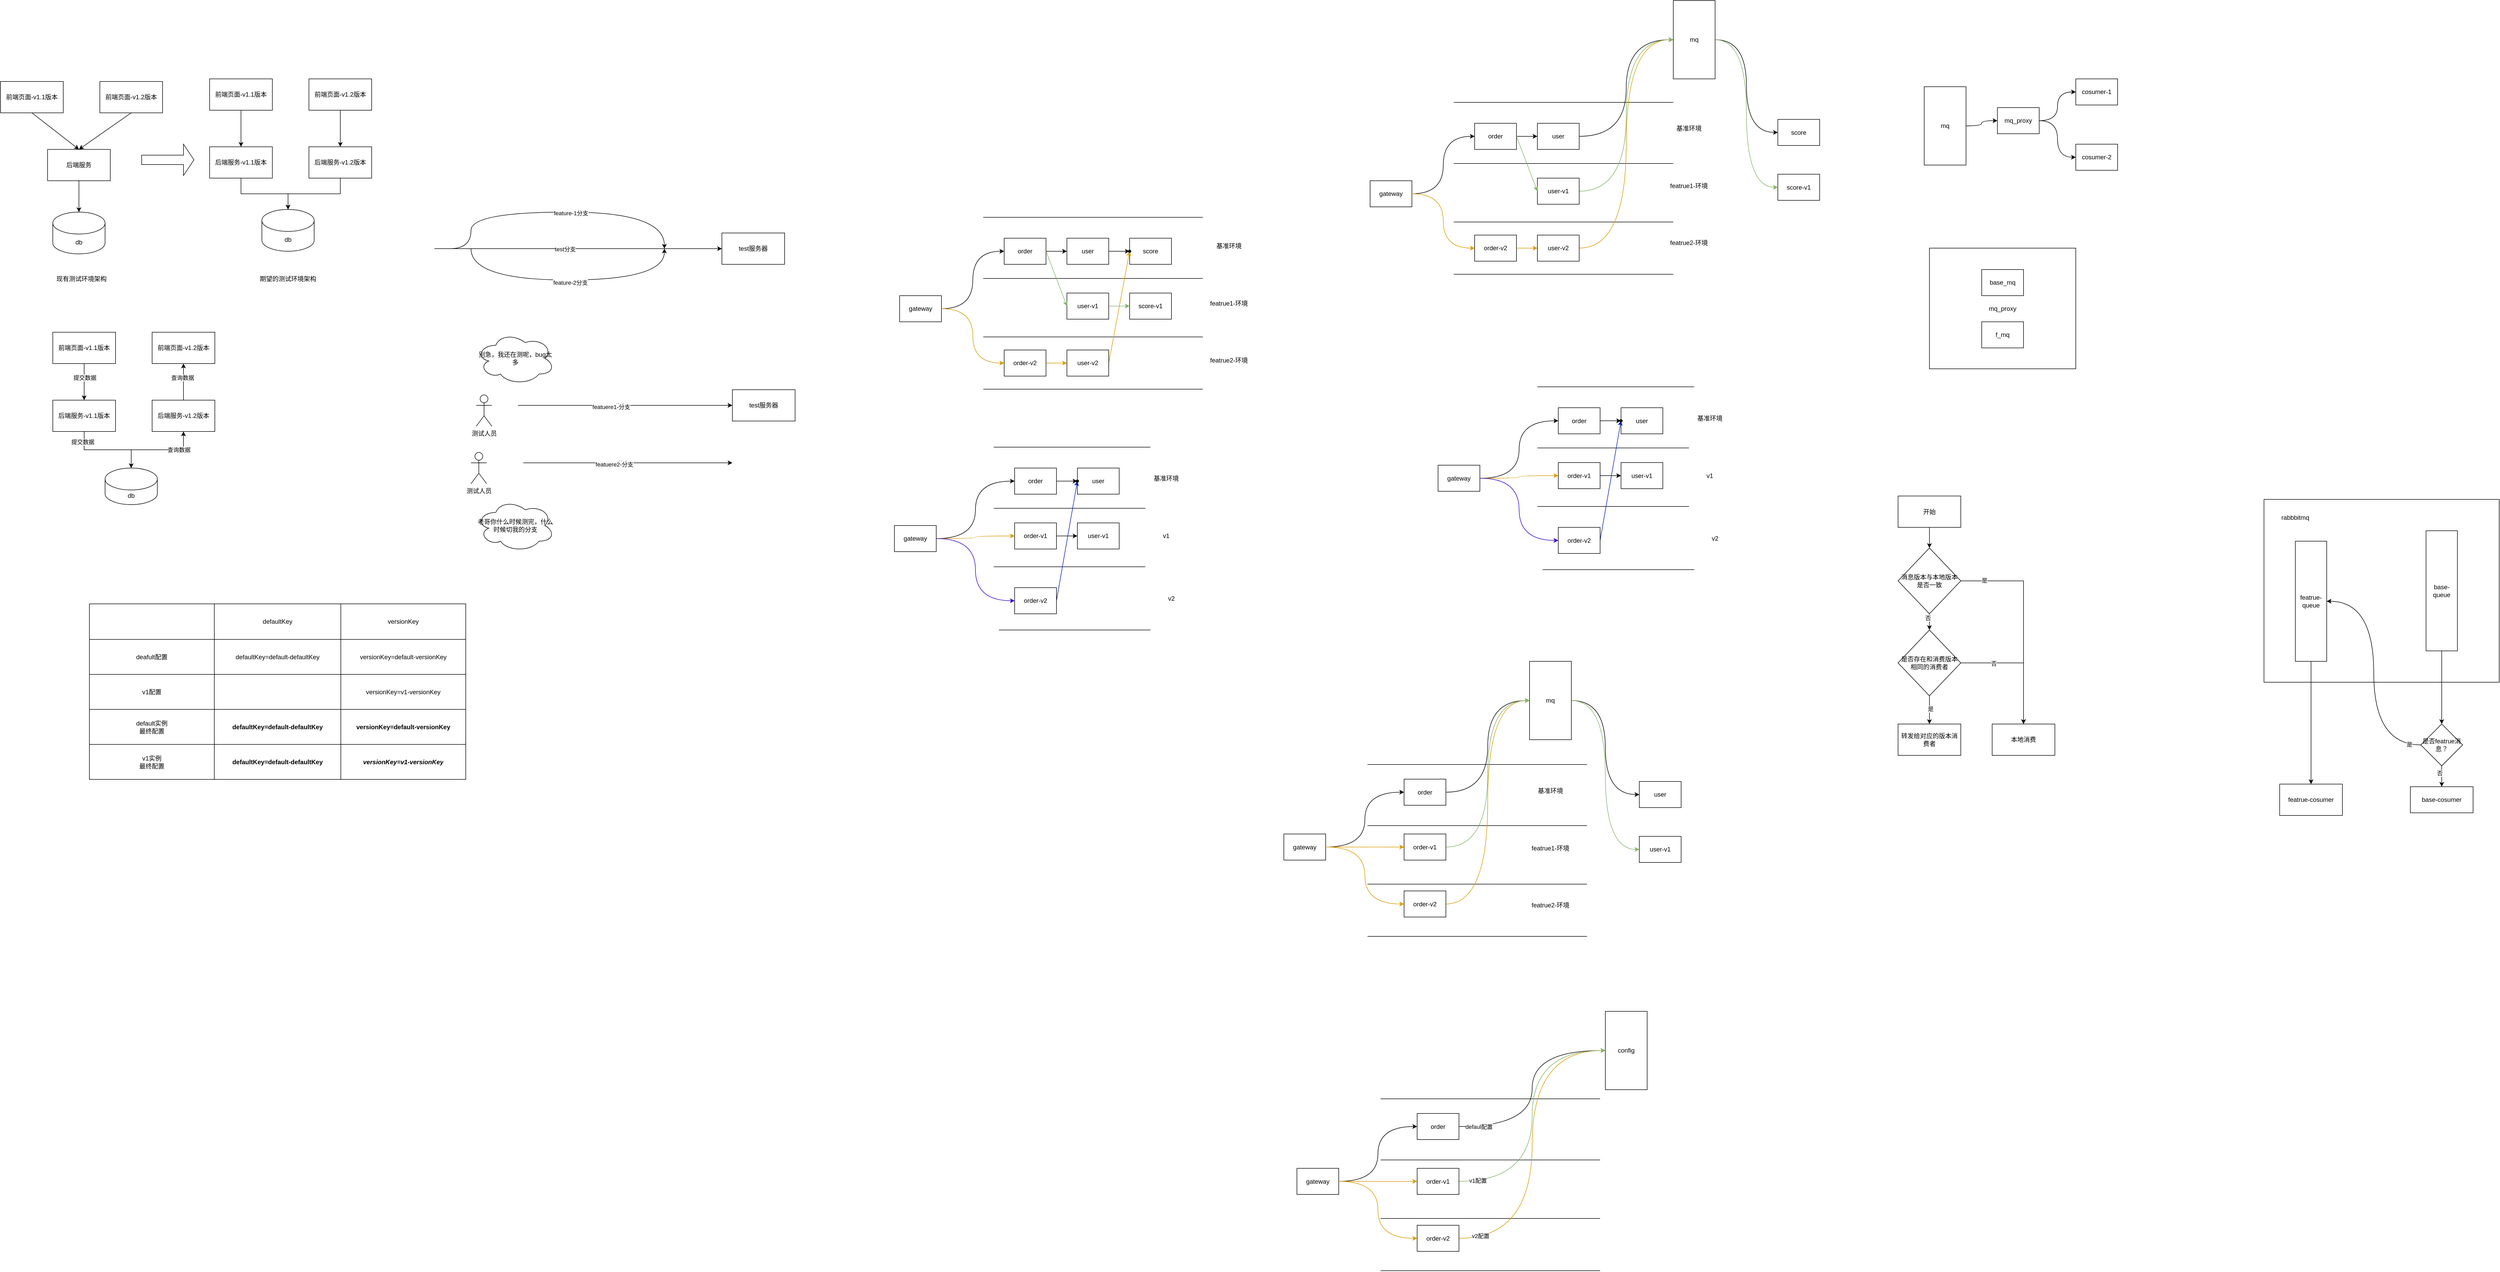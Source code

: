<mxfile version="15.0.2" type="github">
  <diagram id="LVl2kgTNP0I5IWYGeISx" name="Page-1">
    <mxGraphModel dx="1298" dy="736" grid="1" gridSize="10" guides="1" tooltips="1" connect="1" arrows="1" fold="1" page="1" pageScale="1" pageWidth="827" pageHeight="1169" math="0" shadow="0">
      <root>
        <mxCell id="0" />
        <mxCell id="1" parent="0" />
        <mxCell id="xPOiUe0bKhu3VHsDtpT_-1" value="前端页面-v1.1版本" style="rounded=0;whiteSpace=wrap;html=1;" parent="1" vertex="1">
          <mxGeometry x="60" y="200" width="120" height="60" as="geometry" />
        </mxCell>
        <mxCell id="xPOiUe0bKhu3VHsDtpT_-2" value="前端页面-v1.2版本" style="rounded=0;whiteSpace=wrap;html=1;" parent="1" vertex="1">
          <mxGeometry x="250" y="200" width="120" height="60" as="geometry" />
        </mxCell>
        <mxCell id="xPOiUe0bKhu3VHsDtpT_-7" value="" style="edgeStyle=orthogonalEdgeStyle;rounded=0;orthogonalLoop=1;jettySize=auto;html=1;" parent="1" source="xPOiUe0bKhu3VHsDtpT_-3" target="xPOiUe0bKhu3VHsDtpT_-4" edge="1">
          <mxGeometry relative="1" as="geometry" />
        </mxCell>
        <mxCell id="xPOiUe0bKhu3VHsDtpT_-3" value="后端服务" style="rounded=0;whiteSpace=wrap;html=1;" parent="1" vertex="1">
          <mxGeometry x="150" y="330" width="120" height="60" as="geometry" />
        </mxCell>
        <mxCell id="xPOiUe0bKhu3VHsDtpT_-4" value="db" style="shape=cylinder3;whiteSpace=wrap;html=1;boundedLbl=1;backgroundOutline=1;size=21;" parent="1" vertex="1">
          <mxGeometry x="160" y="450" width="100" height="80" as="geometry" />
        </mxCell>
        <mxCell id="xPOiUe0bKhu3VHsDtpT_-5" value="" style="endArrow=classic;html=1;exitX=0.5;exitY=1;exitDx=0;exitDy=0;entryX=0.5;entryY=0;entryDx=0;entryDy=0;" parent="1" source="xPOiUe0bKhu3VHsDtpT_-1" target="xPOiUe0bKhu3VHsDtpT_-3" edge="1">
          <mxGeometry width="50" height="50" relative="1" as="geometry">
            <mxPoint x="30" y="420" as="sourcePoint" />
            <mxPoint x="80" y="370" as="targetPoint" />
          </mxGeometry>
        </mxCell>
        <mxCell id="xPOiUe0bKhu3VHsDtpT_-6" value="" style="endArrow=classic;html=1;exitX=0.5;exitY=1;exitDx=0;exitDy=0;entryX=0.5;entryY=0;entryDx=0;entryDy=0;" parent="1" source="xPOiUe0bKhu3VHsDtpT_-2" target="xPOiUe0bKhu3VHsDtpT_-3" edge="1">
          <mxGeometry width="50" height="50" relative="1" as="geometry">
            <mxPoint x="130" y="270" as="sourcePoint" />
            <mxPoint x="250" y="330" as="targetPoint" />
          </mxGeometry>
        </mxCell>
        <mxCell id="xPOiUe0bKhu3VHsDtpT_-8" value="前端页面-v1.1版本" style="rounded=0;whiteSpace=wrap;html=1;" parent="1" vertex="1">
          <mxGeometry x="460" y="195" width="120" height="60" as="geometry" />
        </mxCell>
        <mxCell id="xPOiUe0bKhu3VHsDtpT_-17" value="" style="edgeStyle=orthogonalEdgeStyle;rounded=0;orthogonalLoop=1;jettySize=auto;html=1;" parent="1" source="xPOiUe0bKhu3VHsDtpT_-9" target="xPOiUe0bKhu3VHsDtpT_-16" edge="1">
          <mxGeometry relative="1" as="geometry" />
        </mxCell>
        <mxCell id="xPOiUe0bKhu3VHsDtpT_-9" value="前端页面-v1.2版本" style="rounded=0;whiteSpace=wrap;html=1;" parent="1" vertex="1">
          <mxGeometry x="650" y="195" width="120" height="60" as="geometry" />
        </mxCell>
        <mxCell id="xPOiUe0bKhu3VHsDtpT_-10" value="" style="edgeStyle=orthogonalEdgeStyle;rounded=0;orthogonalLoop=1;jettySize=auto;html=1;" parent="1" source="xPOiUe0bKhu3VHsDtpT_-11" target="xPOiUe0bKhu3VHsDtpT_-12" edge="1">
          <mxGeometry relative="1" as="geometry" />
        </mxCell>
        <mxCell id="xPOiUe0bKhu3VHsDtpT_-11" value="后端服务-v1.1版本" style="rounded=0;whiteSpace=wrap;html=1;" parent="1" vertex="1">
          <mxGeometry x="460" y="325" width="120" height="60" as="geometry" />
        </mxCell>
        <mxCell id="xPOiUe0bKhu3VHsDtpT_-12" value="db" style="shape=cylinder3;whiteSpace=wrap;html=1;boundedLbl=1;backgroundOutline=1;size=21;" parent="1" vertex="1">
          <mxGeometry x="560" y="445" width="100" height="80" as="geometry" />
        </mxCell>
        <mxCell id="xPOiUe0bKhu3VHsDtpT_-13" value="" style="endArrow=classic;html=1;exitX=0.5;exitY=1;exitDx=0;exitDy=0;entryX=0.5;entryY=0;entryDx=0;entryDy=0;" parent="1" source="xPOiUe0bKhu3VHsDtpT_-8" target="xPOiUe0bKhu3VHsDtpT_-11" edge="1">
          <mxGeometry width="50" height="50" relative="1" as="geometry">
            <mxPoint x="430" y="415" as="sourcePoint" />
            <mxPoint x="480" y="365" as="targetPoint" />
          </mxGeometry>
        </mxCell>
        <mxCell id="xPOiUe0bKhu3VHsDtpT_-15" value="" style="shape=singleArrow;whiteSpace=wrap;html=1;" parent="1" vertex="1">
          <mxGeometry x="330" y="320" width="100" height="60" as="geometry" />
        </mxCell>
        <mxCell id="xPOiUe0bKhu3VHsDtpT_-18" style="edgeStyle=orthogonalEdgeStyle;rounded=0;orthogonalLoop=1;jettySize=auto;html=1;" parent="1" source="xPOiUe0bKhu3VHsDtpT_-16" target="xPOiUe0bKhu3VHsDtpT_-12" edge="1">
          <mxGeometry relative="1" as="geometry" />
        </mxCell>
        <mxCell id="xPOiUe0bKhu3VHsDtpT_-16" value="后端服务-v1.2版本" style="rounded=0;whiteSpace=wrap;html=1;" parent="1" vertex="1">
          <mxGeometry x="650" y="325" width="120" height="60" as="geometry" />
        </mxCell>
        <mxCell id="xPOiUe0bKhu3VHsDtpT_-19" value="前端页面-v1.1版本" style="rounded=0;whiteSpace=wrap;html=1;" parent="1" vertex="1">
          <mxGeometry x="160" y="680" width="120" height="60" as="geometry" />
        </mxCell>
        <mxCell id="xPOiUe0bKhu3VHsDtpT_-21" value="前端页面-v1.2版本" style="rounded=0;whiteSpace=wrap;html=1;" parent="1" vertex="1">
          <mxGeometry x="350" y="680" width="120" height="60" as="geometry" />
        </mxCell>
        <mxCell id="xPOiUe0bKhu3VHsDtpT_-22" value="" style="edgeStyle=orthogonalEdgeStyle;rounded=0;orthogonalLoop=1;jettySize=auto;html=1;" parent="1" source="xPOiUe0bKhu3VHsDtpT_-23" target="xPOiUe0bKhu3VHsDtpT_-24" edge="1">
          <mxGeometry relative="1" as="geometry" />
        </mxCell>
        <mxCell id="xPOiUe0bKhu3VHsDtpT_-32" value="提交数据" style="edgeLabel;html=1;align=center;verticalAlign=middle;resizable=0;points=[];" parent="xPOiUe0bKhu3VHsDtpT_-22" vertex="1" connectable="0">
          <mxGeometry x="-0.75" y="-3" relative="1" as="geometry">
            <mxPoint as="offset" />
          </mxGeometry>
        </mxCell>
        <mxCell id="xPOiUe0bKhu3VHsDtpT_-23" value="后端服务-v1.1版本" style="rounded=0;whiteSpace=wrap;html=1;" parent="1" vertex="1">
          <mxGeometry x="160" y="810" width="120" height="60" as="geometry" />
        </mxCell>
        <mxCell id="xPOiUe0bKhu3VHsDtpT_-24" value="db" style="shape=cylinder3;whiteSpace=wrap;html=1;boundedLbl=1;backgroundOutline=1;size=21;" parent="1" vertex="1">
          <mxGeometry x="260" y="940" width="100" height="70" as="geometry" />
        </mxCell>
        <mxCell id="xPOiUe0bKhu3VHsDtpT_-25" value="" style="endArrow=classic;html=1;exitX=0.5;exitY=1;exitDx=0;exitDy=0;entryX=0.5;entryY=0;entryDx=0;entryDy=0;" parent="1" source="xPOiUe0bKhu3VHsDtpT_-19" target="xPOiUe0bKhu3VHsDtpT_-23" edge="1">
          <mxGeometry width="50" height="50" relative="1" as="geometry">
            <mxPoint x="130" y="900" as="sourcePoint" />
            <mxPoint x="180" y="850" as="targetPoint" />
          </mxGeometry>
        </mxCell>
        <mxCell id="xPOiUe0bKhu3VHsDtpT_-28" value="提交数据" style="edgeLabel;html=1;align=center;verticalAlign=middle;resizable=0;points=[];" parent="xPOiUe0bKhu3VHsDtpT_-25" vertex="1" connectable="0">
          <mxGeometry x="-0.229" y="1" relative="1" as="geometry">
            <mxPoint as="offset" />
          </mxGeometry>
        </mxCell>
        <mxCell id="xPOiUe0bKhu3VHsDtpT_-34" value="" style="edgeStyle=orthogonalEdgeStyle;rounded=0;orthogonalLoop=1;jettySize=auto;html=1;" parent="1" source="xPOiUe0bKhu3VHsDtpT_-27" target="xPOiUe0bKhu3VHsDtpT_-21" edge="1">
          <mxGeometry relative="1" as="geometry" />
        </mxCell>
        <mxCell id="xPOiUe0bKhu3VHsDtpT_-35" value="查询数据" style="edgeLabel;html=1;align=center;verticalAlign=middle;resizable=0;points=[];" parent="xPOiUe0bKhu3VHsDtpT_-34" vertex="1" connectable="0">
          <mxGeometry x="0.229" y="2" relative="1" as="geometry">
            <mxPoint as="offset" />
          </mxGeometry>
        </mxCell>
        <mxCell id="xPOiUe0bKhu3VHsDtpT_-27" value="后端服务-v1.2版本" style="rounded=0;whiteSpace=wrap;html=1;" parent="1" vertex="1">
          <mxGeometry x="350" y="810" width="120" height="60" as="geometry" />
        </mxCell>
        <mxCell id="xPOiUe0bKhu3VHsDtpT_-31" value="" style="edgeStyle=orthogonalEdgeStyle;rounded=0;orthogonalLoop=1;jettySize=auto;html=1;entryX=0.5;entryY=1;entryDx=0;entryDy=0;exitX=0.5;exitY=0;exitDx=0;exitDy=0;exitPerimeter=0;" parent="1" source="xPOiUe0bKhu3VHsDtpT_-24" target="xPOiUe0bKhu3VHsDtpT_-27" edge="1">
          <mxGeometry relative="1" as="geometry">
            <mxPoint x="230" y="880" as="sourcePoint" />
            <mxPoint x="320" y="950" as="targetPoint" />
          </mxGeometry>
        </mxCell>
        <mxCell id="xPOiUe0bKhu3VHsDtpT_-33" value="查询数据" style="edgeLabel;html=1;align=center;verticalAlign=middle;resizable=0;points=[];" parent="xPOiUe0bKhu3VHsDtpT_-31" vertex="1" connectable="0">
          <mxGeometry x="0.482" relative="1" as="geometry">
            <mxPoint as="offset" />
          </mxGeometry>
        </mxCell>
        <mxCell id="xPOiUe0bKhu3VHsDtpT_-36" value="现有测试环境架构" style="text;html=1;strokeColor=none;fillColor=none;align=center;verticalAlign=middle;whiteSpace=wrap;rounded=0;" parent="1" vertex="1">
          <mxGeometry x="150" y="560" width="130" height="35" as="geometry" />
        </mxCell>
        <mxCell id="xPOiUe0bKhu3VHsDtpT_-37" value="期望的测试环境架构" style="text;html=1;strokeColor=none;fillColor=none;align=center;verticalAlign=middle;whiteSpace=wrap;rounded=0;" parent="1" vertex="1">
          <mxGeometry x="545" y="560" width="130" height="35" as="geometry" />
        </mxCell>
        <mxCell id="xPOiUe0bKhu3VHsDtpT_-38" value="test服务器" style="rounded=0;whiteSpace=wrap;html=1;" parent="1" vertex="1">
          <mxGeometry x="1440" y="490" width="120" height="60" as="geometry" />
        </mxCell>
        <mxCell id="xPOiUe0bKhu3VHsDtpT_-39" value="" style="endArrow=classic;html=1;" parent="1" edge="1">
          <mxGeometry width="50" height="50" relative="1" as="geometry">
            <mxPoint x="890" y="520" as="sourcePoint" />
            <mxPoint x="1440" y="520" as="targetPoint" />
          </mxGeometry>
        </mxCell>
        <mxCell id="xPOiUe0bKhu3VHsDtpT_-40" value="test分支" style="edgeLabel;html=1;align=center;verticalAlign=middle;resizable=0;points=[];" parent="xPOiUe0bKhu3VHsDtpT_-39" vertex="1" connectable="0">
          <mxGeometry x="-0.091" y="-1" relative="1" as="geometry">
            <mxPoint as="offset" />
          </mxGeometry>
        </mxCell>
        <mxCell id="xPOiUe0bKhu3VHsDtpT_-44" value="" style="endArrow=classic;html=1;edgeStyle=orthogonalEdgeStyle;elbow=vertical;curved=1;" parent="1" edge="1">
          <mxGeometry width="50" height="50" relative="1" as="geometry">
            <mxPoint x="920" y="520" as="sourcePoint" />
            <mxPoint x="1330" y="520" as="targetPoint" />
            <Array as="points">
              <mxPoint x="960" y="520" />
              <mxPoint x="960" y="450" />
              <mxPoint x="1330" y="450" />
            </Array>
          </mxGeometry>
        </mxCell>
        <mxCell id="xPOiUe0bKhu3VHsDtpT_-50" value="feature-1分支" style="edgeLabel;html=1;align=center;verticalAlign=middle;resizable=0;points=[];" parent="xPOiUe0bKhu3VHsDtpT_-44" vertex="1" connectable="0">
          <mxGeometry x="-0.119" y="-1" relative="1" as="geometry">
            <mxPoint x="58" y="1" as="offset" />
          </mxGeometry>
        </mxCell>
        <mxCell id="xPOiUe0bKhu3VHsDtpT_-54" value="" style="endArrow=classic;html=1;edgeStyle=orthogonalEdgeStyle;elbow=vertical;curved=1;" parent="1" edge="1">
          <mxGeometry width="50" height="50" relative="1" as="geometry">
            <mxPoint x="960" y="520" as="sourcePoint" />
            <mxPoint x="1330" y="520" as="targetPoint" />
            <Array as="points">
              <mxPoint x="960" y="580" />
              <mxPoint x="1330" y="580" />
            </Array>
          </mxGeometry>
        </mxCell>
        <mxCell id="xPOiUe0bKhu3VHsDtpT_-55" value="feature-2分支" style="edgeLabel;html=1;align=center;verticalAlign=middle;resizable=0;points=[];" parent="xPOiUe0bKhu3VHsDtpT_-54" vertex="1" connectable="0">
          <mxGeometry x="-0.119" y="-1" relative="1" as="geometry">
            <mxPoint x="34" y="4" as="offset" />
          </mxGeometry>
        </mxCell>
        <mxCell id="xPOiUe0bKhu3VHsDtpT_-56" value="" style="endArrow=classic;html=1;" parent="1" edge="1">
          <mxGeometry width="50" height="50" relative="1" as="geometry">
            <mxPoint x="1050" y="820" as="sourcePoint" />
            <mxPoint x="1460" y="820" as="targetPoint" />
          </mxGeometry>
        </mxCell>
        <mxCell id="xPOiUe0bKhu3VHsDtpT_-57" value="test分支" style="edgeLabel;html=1;align=center;verticalAlign=middle;resizable=0;points=[];" parent="xPOiUe0bKhu3VHsDtpT_-56" vertex="1" connectable="0">
          <mxGeometry x="-0.091" y="-1" relative="1" as="geometry">
            <mxPoint as="offset" />
          </mxGeometry>
        </mxCell>
        <mxCell id="xPOiUe0bKhu3VHsDtpT_-58" value="featuere1-分支" style="edgeLabel;html=1;align=center;verticalAlign=middle;resizable=0;points=[];" parent="xPOiUe0bKhu3VHsDtpT_-56" vertex="1" connectable="0">
          <mxGeometry x="-0.131" y="-3" relative="1" as="geometry">
            <mxPoint as="offset" />
          </mxGeometry>
        </mxCell>
        <mxCell id="xPOiUe0bKhu3VHsDtpT_-59" value="" style="endArrow=classic;html=1;" parent="1" edge="1">
          <mxGeometry width="50" height="50" relative="1" as="geometry">
            <mxPoint x="1060" y="930" as="sourcePoint" />
            <mxPoint x="1460" y="930" as="targetPoint" />
          </mxGeometry>
        </mxCell>
        <mxCell id="xPOiUe0bKhu3VHsDtpT_-60" value="test分支" style="edgeLabel;html=1;align=center;verticalAlign=middle;resizable=0;points=[];" parent="xPOiUe0bKhu3VHsDtpT_-59" vertex="1" connectable="0">
          <mxGeometry x="-0.091" y="-1" relative="1" as="geometry">
            <mxPoint as="offset" />
          </mxGeometry>
        </mxCell>
        <mxCell id="xPOiUe0bKhu3VHsDtpT_-61" value="featuere2-分支" style="edgeLabel;html=1;align=center;verticalAlign=middle;resizable=0;points=[];" parent="xPOiUe0bKhu3VHsDtpT_-59" vertex="1" connectable="0">
          <mxGeometry x="-0.131" y="-3" relative="1" as="geometry">
            <mxPoint as="offset" />
          </mxGeometry>
        </mxCell>
        <mxCell id="xPOiUe0bKhu3VHsDtpT_-62" value="test服务器" style="rounded=0;whiteSpace=wrap;html=1;" parent="1" vertex="1">
          <mxGeometry x="1460" y="790" width="120" height="60" as="geometry" />
        </mxCell>
        <mxCell id="xPOiUe0bKhu3VHsDtpT_-63" value="测试人员" style="shape=umlActor;verticalLabelPosition=bottom;verticalAlign=top;html=1;outlineConnect=0;" parent="1" vertex="1">
          <mxGeometry x="960" y="910" width="30" height="60" as="geometry" />
        </mxCell>
        <mxCell id="xPOiUe0bKhu3VHsDtpT_-64" value="测试人员" style="shape=umlActor;verticalLabelPosition=bottom;verticalAlign=top;html=1;outlineConnect=0;" parent="1" vertex="1">
          <mxGeometry x="970" y="800" width="30" height="60" as="geometry" />
        </mxCell>
        <mxCell id="xPOiUe0bKhu3VHsDtpT_-67" value="老哥你什么时候测完，什么时候切我的分支" style="ellipse;shape=cloud;whiteSpace=wrap;html=1;" parent="1" vertex="1">
          <mxGeometry x="970" y="1000" width="150" height="100" as="geometry" />
        </mxCell>
        <mxCell id="xPOiUe0bKhu3VHsDtpT_-70" value="别急，我还在测呢，bug太多" style="ellipse;shape=cloud;whiteSpace=wrap;html=1;" parent="1" vertex="1">
          <mxGeometry x="970" y="680" width="150" height="100" as="geometry" />
        </mxCell>
        <mxCell id="xPOiUe0bKhu3VHsDtpT_-97" value="" style="edgeStyle=none;rounded=0;orthogonalLoop=1;jettySize=auto;html=1;" parent="1" source="xPOiUe0bKhu3VHsDtpT_-74" target="xPOiUe0bKhu3VHsDtpT_-84" edge="1">
          <mxGeometry relative="1" as="geometry" />
        </mxCell>
        <mxCell id="xPOiUe0bKhu3VHsDtpT_-74" value="order" style="rounded=0;whiteSpace=wrap;html=1;" parent="1" vertex="1">
          <mxGeometry x="1980" y="500" width="80" height="50" as="geometry" />
        </mxCell>
        <mxCell id="xPOiUe0bKhu3VHsDtpT_-75" value="" style="endArrow=none;html=1;" parent="1" edge="1">
          <mxGeometry width="50" height="50" relative="1" as="geometry">
            <mxPoint x="1940" y="460" as="sourcePoint" />
            <mxPoint x="2360" y="460" as="targetPoint" />
          </mxGeometry>
        </mxCell>
        <mxCell id="xPOiUe0bKhu3VHsDtpT_-76" value="" style="endArrow=none;html=1;" parent="1" edge="1">
          <mxGeometry width="50" height="50" relative="1" as="geometry">
            <mxPoint x="1940" y="577" as="sourcePoint" />
            <mxPoint x="2360" y="577" as="targetPoint" />
          </mxGeometry>
        </mxCell>
        <mxCell id="xPOiUe0bKhu3VHsDtpT_-77" value="" style="endArrow=none;html=1;" parent="1" edge="1">
          <mxGeometry width="50" height="50" relative="1" as="geometry">
            <mxPoint x="1940" y="689" as="sourcePoint" />
            <mxPoint x="2360" y="689" as="targetPoint" />
          </mxGeometry>
        </mxCell>
        <mxCell id="xPOiUe0bKhu3VHsDtpT_-78" value="基准环境" style="text;html=1;strokeColor=none;fillColor=none;align=center;verticalAlign=middle;whiteSpace=wrap;rounded=0;" parent="1" vertex="1">
          <mxGeometry x="2370" y="505" width="80" height="20" as="geometry" />
        </mxCell>
        <mxCell id="xPOiUe0bKhu3VHsDtpT_-79" value="featrue1-环境" style="text;html=1;strokeColor=none;fillColor=none;align=center;verticalAlign=middle;whiteSpace=wrap;rounded=0;" parent="1" vertex="1">
          <mxGeometry x="2370" y="615" width="80" height="20" as="geometry" />
        </mxCell>
        <mxCell id="xPOiUe0bKhu3VHsDtpT_-80" value="featrue2-环境" style="text;html=1;strokeColor=none;fillColor=none;align=center;verticalAlign=middle;whiteSpace=wrap;rounded=0;" parent="1" vertex="1">
          <mxGeometry x="2370" y="724" width="80" height="20" as="geometry" />
        </mxCell>
        <mxCell id="xPOiUe0bKhu3VHsDtpT_-81" value="" style="endArrow=none;html=1;" parent="1" edge="1">
          <mxGeometry width="50" height="50" relative="1" as="geometry">
            <mxPoint x="1940" y="789" as="sourcePoint" />
            <mxPoint x="2360" y="789" as="targetPoint" />
          </mxGeometry>
        </mxCell>
        <mxCell id="xPOiUe0bKhu3VHsDtpT_-98" value="" style="edgeStyle=none;rounded=0;orthogonalLoop=1;jettySize=auto;html=1;" parent="1" source="xPOiUe0bKhu3VHsDtpT_-84" target="xPOiUe0bKhu3VHsDtpT_-95" edge="1">
          <mxGeometry relative="1" as="geometry" />
        </mxCell>
        <mxCell id="xPOiUe0bKhu3VHsDtpT_-84" value="user" style="rounded=0;whiteSpace=wrap;html=1;" parent="1" vertex="1">
          <mxGeometry x="2100" y="500" width="80" height="50" as="geometry" />
        </mxCell>
        <mxCell id="xPOiUe0bKhu3VHsDtpT_-85" value="score" style="rounded=0;whiteSpace=wrap;html=1;" parent="1" vertex="1">
          <mxGeometry x="2220" y="500" width="80" height="50" as="geometry" />
        </mxCell>
        <mxCell id="xPOiUe0bKhu3VHsDtpT_-92" value="" style="edgeStyle=orthogonalEdgeStyle;curved=1;rounded=0;orthogonalLoop=1;jettySize=auto;html=1;entryX=0;entryY=0.5;entryDx=0;entryDy=0;" parent="1" source="xPOiUe0bKhu3VHsDtpT_-86" target="xPOiUe0bKhu3VHsDtpT_-74" edge="1">
          <mxGeometry relative="1" as="geometry">
            <mxPoint x="1940" y="635" as="targetPoint" />
          </mxGeometry>
        </mxCell>
        <mxCell id="xPOiUe0bKhu3VHsDtpT_-86" value="gateway" style="rounded=0;whiteSpace=wrap;html=1;" parent="1" vertex="1">
          <mxGeometry x="1780" y="610" width="80" height="50" as="geometry" />
        </mxCell>
        <mxCell id="xPOiUe0bKhu3VHsDtpT_-94" value="" style="edgeStyle=orthogonalEdgeStyle;curved=1;rounded=0;orthogonalLoop=1;jettySize=auto;html=1;fillColor=#ffe6cc;strokeColor=#d79b00;" parent="1" source="xPOiUe0bKhu3VHsDtpT_-87" target="xPOiUe0bKhu3VHsDtpT_-88" edge="1">
          <mxGeometry relative="1" as="geometry" />
        </mxCell>
        <mxCell id="xPOiUe0bKhu3VHsDtpT_-87" value="order-v2" style="rounded=0;whiteSpace=wrap;html=1;" parent="1" vertex="1">
          <mxGeometry x="1980" y="714" width="80" height="50" as="geometry" />
        </mxCell>
        <mxCell id="xPOiUe0bKhu3VHsDtpT_-96" value="" style="rounded=0;orthogonalLoop=1;jettySize=auto;html=1;exitX=1;exitY=0.5;exitDx=0;exitDy=0;fillColor=#ffe6cc;strokeColor=#d79b00;" parent="1" source="xPOiUe0bKhu3VHsDtpT_-88" target="xPOiUe0bKhu3VHsDtpT_-95" edge="1">
          <mxGeometry relative="1" as="geometry" />
        </mxCell>
        <mxCell id="xPOiUe0bKhu3VHsDtpT_-88" value="user-v2" style="rounded=0;whiteSpace=wrap;html=1;" parent="1" vertex="1">
          <mxGeometry x="2100" y="714" width="80" height="50" as="geometry" />
        </mxCell>
        <mxCell id="xPOiUe0bKhu3VHsDtpT_-100" value="" style="edgeStyle=none;rounded=0;orthogonalLoop=1;jettySize=auto;html=1;fillColor=#d5e8d4;strokeColor=#82b366;" parent="1" source="xPOiUe0bKhu3VHsDtpT_-89" target="xPOiUe0bKhu3VHsDtpT_-90" edge="1">
          <mxGeometry relative="1" as="geometry" />
        </mxCell>
        <mxCell id="xPOiUe0bKhu3VHsDtpT_-89" value="user-v1" style="rounded=0;whiteSpace=wrap;html=1;" parent="1" vertex="1">
          <mxGeometry x="2100" y="605" width="80" height="50" as="geometry" />
        </mxCell>
        <mxCell id="xPOiUe0bKhu3VHsDtpT_-90" value="score-v1" style="rounded=0;whiteSpace=wrap;html=1;" parent="1" vertex="1">
          <mxGeometry x="2220" y="605" width="80" height="50" as="geometry" />
        </mxCell>
        <mxCell id="xPOiUe0bKhu3VHsDtpT_-93" value="" style="edgeStyle=orthogonalEdgeStyle;curved=1;rounded=0;orthogonalLoop=1;jettySize=auto;html=1;entryX=0;entryY=0.5;entryDx=0;entryDy=0;exitX=1;exitY=0.5;exitDx=0;exitDy=0;fillColor=#ffe6cc;strokeColor=#d79b00;" parent="1" source="xPOiUe0bKhu3VHsDtpT_-86" target="xPOiUe0bKhu3VHsDtpT_-87" edge="1">
          <mxGeometry relative="1" as="geometry">
            <mxPoint x="1870" y="645" as="sourcePoint" />
            <mxPoint x="1990" y="535" as="targetPoint" />
          </mxGeometry>
        </mxCell>
        <mxCell id="xPOiUe0bKhu3VHsDtpT_-95" value="" style="shape=waypoint;size=6;pointerEvents=1;points=[];fillColor=#ffffff;resizable=0;rotatable=0;perimeter=centerPerimeter;snapToPoint=1;rounded=0;" parent="1" vertex="1">
          <mxGeometry x="2200" y="505" width="40" height="40" as="geometry" />
        </mxCell>
        <mxCell id="xPOiUe0bKhu3VHsDtpT_-99" value="" style="edgeStyle=none;rounded=0;orthogonalLoop=1;jettySize=auto;html=1;entryX=0;entryY=0.5;entryDx=0;entryDy=0;exitX=1;exitY=0.5;exitDx=0;exitDy=0;fillColor=#d5e8d4;strokeColor=#82b366;" parent="1" source="xPOiUe0bKhu3VHsDtpT_-74" target="xPOiUe0bKhu3VHsDtpT_-89" edge="1">
          <mxGeometry relative="1" as="geometry">
            <mxPoint x="2050" y="620" as="sourcePoint" />
            <mxPoint x="2110" y="535" as="targetPoint" />
          </mxGeometry>
        </mxCell>
        <mxCell id="xPOiUe0bKhu3VHsDtpT_-101" value="" style="edgeStyle=none;rounded=0;orthogonalLoop=1;jettySize=auto;html=1;" parent="1" source="xPOiUe0bKhu3VHsDtpT_-102" target="xPOiUe0bKhu3VHsDtpT_-111" edge="1">
          <mxGeometry relative="1" as="geometry" />
        </mxCell>
        <mxCell id="xPOiUe0bKhu3VHsDtpT_-102" value="order" style="rounded=0;whiteSpace=wrap;html=1;" parent="1" vertex="1">
          <mxGeometry x="2000" y="940" width="80" height="50" as="geometry" />
        </mxCell>
        <mxCell id="xPOiUe0bKhu3VHsDtpT_-103" value="" style="endArrow=none;html=1;" parent="1" edge="1">
          <mxGeometry width="50" height="50" relative="1" as="geometry">
            <mxPoint x="1960" y="900" as="sourcePoint" />
            <mxPoint x="2260" y="900" as="targetPoint" />
          </mxGeometry>
        </mxCell>
        <mxCell id="xPOiUe0bKhu3VHsDtpT_-104" value="" style="endArrow=none;html=1;" parent="1" edge="1">
          <mxGeometry width="50" height="50" relative="1" as="geometry">
            <mxPoint x="1960" y="1017" as="sourcePoint" />
            <mxPoint x="2250" y="1017" as="targetPoint" />
          </mxGeometry>
        </mxCell>
        <mxCell id="xPOiUe0bKhu3VHsDtpT_-105" value="" style="endArrow=none;html=1;" parent="1" edge="1">
          <mxGeometry width="50" height="50" relative="1" as="geometry">
            <mxPoint x="1960" y="1129" as="sourcePoint" />
            <mxPoint x="2250" y="1129" as="targetPoint" />
          </mxGeometry>
        </mxCell>
        <mxCell id="xPOiUe0bKhu3VHsDtpT_-106" value="基准环境" style="text;html=1;strokeColor=none;fillColor=none;align=center;verticalAlign=middle;whiteSpace=wrap;rounded=0;" parent="1" vertex="1">
          <mxGeometry x="2250" y="950" width="80" height="20" as="geometry" />
        </mxCell>
        <mxCell id="xPOiUe0bKhu3VHsDtpT_-107" value="v1" style="text;html=1;strokeColor=none;fillColor=none;align=center;verticalAlign=middle;whiteSpace=wrap;rounded=0;" parent="1" vertex="1">
          <mxGeometry x="2250" y="1060" width="80" height="20" as="geometry" />
        </mxCell>
        <mxCell id="xPOiUe0bKhu3VHsDtpT_-111" value="user" style="rounded=0;whiteSpace=wrap;html=1;" parent="1" vertex="1">
          <mxGeometry x="2120" y="940" width="80" height="50" as="geometry" />
        </mxCell>
        <mxCell id="xPOiUe0bKhu3VHsDtpT_-113" value="" style="edgeStyle=orthogonalEdgeStyle;curved=1;rounded=0;orthogonalLoop=1;jettySize=auto;html=1;entryX=0;entryY=0.5;entryDx=0;entryDy=0;" parent="1" source="xPOiUe0bKhu3VHsDtpT_-114" target="xPOiUe0bKhu3VHsDtpT_-102" edge="1">
          <mxGeometry relative="1" as="geometry">
            <mxPoint x="1960" y="1075" as="targetPoint" />
          </mxGeometry>
        </mxCell>
        <mxCell id="xPOiUe0bKhu3VHsDtpT_-114" value="gateway" style="rounded=0;whiteSpace=wrap;html=1;" parent="1" vertex="1">
          <mxGeometry x="1770" y="1050" width="80" height="50" as="geometry" />
        </mxCell>
        <mxCell id="xPOiUe0bKhu3VHsDtpT_-120" value="user-v1" style="rounded=0;whiteSpace=wrap;html=1;" parent="1" vertex="1">
          <mxGeometry x="2120" y="1045" width="80" height="50" as="geometry" />
        </mxCell>
        <mxCell id="xPOiUe0bKhu3VHsDtpT_-122" value="" style="edgeStyle=orthogonalEdgeStyle;curved=1;rounded=0;orthogonalLoop=1;jettySize=auto;html=1;entryX=0;entryY=0.5;entryDx=0;entryDy=0;exitX=1;exitY=0.5;exitDx=0;exitDy=0;fillColor=#ffe6cc;strokeColor=#d79b00;" parent="1" source="xPOiUe0bKhu3VHsDtpT_-114" target="xPOiUe0bKhu3VHsDtpT_-125" edge="1">
          <mxGeometry relative="1" as="geometry">
            <mxPoint x="1890" y="1085" as="sourcePoint" />
            <mxPoint x="2000" y="1179" as="targetPoint" />
          </mxGeometry>
        </mxCell>
        <mxCell id="xPOiUe0bKhu3VHsDtpT_-126" value="" style="edgeStyle=none;rounded=0;orthogonalLoop=1;jettySize=auto;html=1;" parent="1" source="xPOiUe0bKhu3VHsDtpT_-125" target="xPOiUe0bKhu3VHsDtpT_-120" edge="1">
          <mxGeometry relative="1" as="geometry" />
        </mxCell>
        <mxCell id="xPOiUe0bKhu3VHsDtpT_-125" value="order-v1" style="rounded=0;whiteSpace=wrap;html=1;" parent="1" vertex="1">
          <mxGeometry x="2000" y="1045" width="80" height="50" as="geometry" />
        </mxCell>
        <mxCell id="xPOiUe0bKhu3VHsDtpT_-127" value="" style="endArrow=none;html=1;" parent="1" edge="1">
          <mxGeometry width="50" height="50" relative="1" as="geometry">
            <mxPoint x="1970" y="1250" as="sourcePoint" />
            <mxPoint x="2260" y="1250" as="targetPoint" />
          </mxGeometry>
        </mxCell>
        <mxCell id="xPOiUe0bKhu3VHsDtpT_-131" value="" style="edgeStyle=none;rounded=0;orthogonalLoop=1;jettySize=auto;html=1;exitX=1;exitY=0.5;exitDx=0;exitDy=0;fillColor=#0050ef;strokeColor=#001DBC;" parent="1" source="xPOiUe0bKhu3VHsDtpT_-128" target="xPOiUe0bKhu3VHsDtpT_-130" edge="1">
          <mxGeometry relative="1" as="geometry" />
        </mxCell>
        <mxCell id="xPOiUe0bKhu3VHsDtpT_-128" value="order-v2" style="rounded=0;whiteSpace=wrap;html=1;" parent="1" vertex="1">
          <mxGeometry x="2000" y="1169" width="80" height="50" as="geometry" />
        </mxCell>
        <mxCell id="xPOiUe0bKhu3VHsDtpT_-129" value="" style="edgeStyle=orthogonalEdgeStyle;curved=1;rounded=0;orthogonalLoop=1;jettySize=auto;html=1;entryX=0;entryY=0.5;entryDx=0;entryDy=0;exitX=1;exitY=0.5;exitDx=0;exitDy=0;fillColor=#6a00ff;strokeColor=#3700CC;" parent="1" source="xPOiUe0bKhu3VHsDtpT_-114" target="xPOiUe0bKhu3VHsDtpT_-128" edge="1">
          <mxGeometry relative="1" as="geometry">
            <mxPoint x="1860" y="1085" as="sourcePoint" />
            <mxPoint x="2010" y="1080" as="targetPoint" />
          </mxGeometry>
        </mxCell>
        <mxCell id="xPOiUe0bKhu3VHsDtpT_-130" value="" style="shape=waypoint;size=6;pointerEvents=1;points=[];fillColor=#ffffff;resizable=0;rotatable=0;perimeter=centerPerimeter;snapToPoint=1;rounded=0;" parent="1" vertex="1">
          <mxGeometry x="2100" y="945" width="40" height="40" as="geometry" />
        </mxCell>
        <mxCell id="xPOiUe0bKhu3VHsDtpT_-132" value="v2" style="text;html=1;strokeColor=none;fillColor=none;align=center;verticalAlign=middle;whiteSpace=wrap;rounded=0;" parent="1" vertex="1">
          <mxGeometry x="2260" y="1180" width="80" height="20" as="geometry" />
        </mxCell>
        <mxCell id="xPOiUe0bKhu3VHsDtpT_-133" value="" style="edgeStyle=none;rounded=0;orthogonalLoop=1;jettySize=auto;html=1;" parent="1" source="xPOiUe0bKhu3VHsDtpT_-134" target="xPOiUe0bKhu3VHsDtpT_-140" edge="1">
          <mxGeometry relative="1" as="geometry" />
        </mxCell>
        <mxCell id="xPOiUe0bKhu3VHsDtpT_-134" value="order" style="rounded=0;whiteSpace=wrap;html=1;" parent="1" vertex="1">
          <mxGeometry x="3040" y="824.5" width="80" height="50" as="geometry" />
        </mxCell>
        <mxCell id="xPOiUe0bKhu3VHsDtpT_-135" value="" style="endArrow=none;html=1;" parent="1" edge="1">
          <mxGeometry width="50" height="50" relative="1" as="geometry">
            <mxPoint x="3000" y="784.5" as="sourcePoint" />
            <mxPoint x="3300" y="784.5" as="targetPoint" />
          </mxGeometry>
        </mxCell>
        <mxCell id="xPOiUe0bKhu3VHsDtpT_-136" value="" style="endArrow=none;html=1;" parent="1" edge="1">
          <mxGeometry width="50" height="50" relative="1" as="geometry">
            <mxPoint x="3000" y="901.5" as="sourcePoint" />
            <mxPoint x="3290" y="901.5" as="targetPoint" />
          </mxGeometry>
        </mxCell>
        <mxCell id="xPOiUe0bKhu3VHsDtpT_-137" value="" style="endArrow=none;html=1;" parent="1" edge="1">
          <mxGeometry width="50" height="50" relative="1" as="geometry">
            <mxPoint x="3000" y="1013.5" as="sourcePoint" />
            <mxPoint x="3290" y="1013.5" as="targetPoint" />
          </mxGeometry>
        </mxCell>
        <mxCell id="xPOiUe0bKhu3VHsDtpT_-138" value="基准环境" style="text;html=1;strokeColor=none;fillColor=none;align=center;verticalAlign=middle;whiteSpace=wrap;rounded=0;" parent="1" vertex="1">
          <mxGeometry x="3290" y="834.5" width="80" height="20" as="geometry" />
        </mxCell>
        <mxCell id="xPOiUe0bKhu3VHsDtpT_-139" value="v1" style="text;html=1;strokeColor=none;fillColor=none;align=center;verticalAlign=middle;whiteSpace=wrap;rounded=0;" parent="1" vertex="1">
          <mxGeometry x="3290" y="944.5" width="80" height="20" as="geometry" />
        </mxCell>
        <mxCell id="xPOiUe0bKhu3VHsDtpT_-140" value="user" style="rounded=0;whiteSpace=wrap;html=1;" parent="1" vertex="1">
          <mxGeometry x="3160" y="824.5" width="80" height="50" as="geometry" />
        </mxCell>
        <mxCell id="xPOiUe0bKhu3VHsDtpT_-141" value="" style="edgeStyle=orthogonalEdgeStyle;curved=1;rounded=0;orthogonalLoop=1;jettySize=auto;html=1;entryX=0;entryY=0.5;entryDx=0;entryDy=0;" parent="1" source="xPOiUe0bKhu3VHsDtpT_-142" target="xPOiUe0bKhu3VHsDtpT_-134" edge="1">
          <mxGeometry relative="1" as="geometry">
            <mxPoint x="3000" y="959.5" as="targetPoint" />
          </mxGeometry>
        </mxCell>
        <mxCell id="xPOiUe0bKhu3VHsDtpT_-142" value="gateway" style="rounded=0;whiteSpace=wrap;html=1;" parent="1" vertex="1">
          <mxGeometry x="2810" y="934.5" width="80" height="50" as="geometry" />
        </mxCell>
        <mxCell id="xPOiUe0bKhu3VHsDtpT_-143" value="user-v1" style="rounded=0;whiteSpace=wrap;html=1;" parent="1" vertex="1">
          <mxGeometry x="3160" y="929.5" width="80" height="50" as="geometry" />
        </mxCell>
        <mxCell id="xPOiUe0bKhu3VHsDtpT_-144" value="" style="edgeStyle=orthogonalEdgeStyle;curved=1;rounded=0;orthogonalLoop=1;jettySize=auto;html=1;entryX=0;entryY=0.5;entryDx=0;entryDy=0;exitX=1;exitY=0.5;exitDx=0;exitDy=0;fillColor=#ffe6cc;strokeColor=#d79b00;" parent="1" source="xPOiUe0bKhu3VHsDtpT_-142" target="xPOiUe0bKhu3VHsDtpT_-146" edge="1">
          <mxGeometry relative="1" as="geometry">
            <mxPoint x="2930" y="969.5" as="sourcePoint" />
            <mxPoint x="3040" y="1063.5" as="targetPoint" />
          </mxGeometry>
        </mxCell>
        <mxCell id="xPOiUe0bKhu3VHsDtpT_-145" value="" style="edgeStyle=none;rounded=0;orthogonalLoop=1;jettySize=auto;html=1;" parent="1" source="xPOiUe0bKhu3VHsDtpT_-146" target="xPOiUe0bKhu3VHsDtpT_-143" edge="1">
          <mxGeometry relative="1" as="geometry" />
        </mxCell>
        <mxCell id="xPOiUe0bKhu3VHsDtpT_-146" value="order-v1" style="rounded=0;whiteSpace=wrap;html=1;" parent="1" vertex="1">
          <mxGeometry x="3040" y="929.5" width="80" height="50" as="geometry" />
        </mxCell>
        <mxCell id="xPOiUe0bKhu3VHsDtpT_-147" value="" style="endArrow=none;html=1;" parent="1" edge="1">
          <mxGeometry width="50" height="50" relative="1" as="geometry">
            <mxPoint x="3010" y="1134.5" as="sourcePoint" />
            <mxPoint x="3300" y="1134.5" as="targetPoint" />
          </mxGeometry>
        </mxCell>
        <mxCell id="xPOiUe0bKhu3VHsDtpT_-148" value="" style="edgeStyle=none;rounded=0;orthogonalLoop=1;jettySize=auto;html=1;exitX=1;exitY=0.5;exitDx=0;exitDy=0;fillColor=#0050ef;strokeColor=#001DBC;" parent="1" source="xPOiUe0bKhu3VHsDtpT_-149" target="xPOiUe0bKhu3VHsDtpT_-151" edge="1">
          <mxGeometry relative="1" as="geometry" />
        </mxCell>
        <mxCell id="xPOiUe0bKhu3VHsDtpT_-149" value="order-v2" style="rounded=0;whiteSpace=wrap;html=1;" parent="1" vertex="1">
          <mxGeometry x="3040" y="1053.5" width="80" height="50" as="geometry" />
        </mxCell>
        <mxCell id="xPOiUe0bKhu3VHsDtpT_-150" value="" style="edgeStyle=orthogonalEdgeStyle;curved=1;rounded=0;orthogonalLoop=1;jettySize=auto;html=1;entryX=0;entryY=0.5;entryDx=0;entryDy=0;exitX=1;exitY=0.5;exitDx=0;exitDy=0;fillColor=#6a00ff;strokeColor=#3700CC;" parent="1" source="xPOiUe0bKhu3VHsDtpT_-142" target="xPOiUe0bKhu3VHsDtpT_-149" edge="1">
          <mxGeometry relative="1" as="geometry">
            <mxPoint x="2900" y="969.5" as="sourcePoint" />
            <mxPoint x="3050" y="964.5" as="targetPoint" />
          </mxGeometry>
        </mxCell>
        <mxCell id="xPOiUe0bKhu3VHsDtpT_-151" value="" style="shape=waypoint;size=6;pointerEvents=1;points=[];fillColor=#ffffff;resizable=0;rotatable=0;perimeter=centerPerimeter;snapToPoint=1;rounded=0;" parent="1" vertex="1">
          <mxGeometry x="3140" y="829.5" width="40" height="40" as="geometry" />
        </mxCell>
        <mxCell id="xPOiUe0bKhu3VHsDtpT_-152" value="v2" style="text;html=1;strokeColor=none;fillColor=none;align=center;verticalAlign=middle;whiteSpace=wrap;rounded=0;" parent="1" vertex="1">
          <mxGeometry x="3300" y="1064.5" width="80" height="20" as="geometry" />
        </mxCell>
        <mxCell id="Kb1diGEaQF50_Snwk8OM-1" value="" style="edgeStyle=none;rounded=0;orthogonalLoop=1;jettySize=auto;html=1;" parent="1" source="Kb1diGEaQF50_Snwk8OM-2" target="Kb1diGEaQF50_Snwk8OM-11" edge="1">
          <mxGeometry relative="1" as="geometry" />
        </mxCell>
        <mxCell id="Kb1diGEaQF50_Snwk8OM-2" value="order" style="rounded=0;whiteSpace=wrap;html=1;" parent="1" vertex="1">
          <mxGeometry x="2880" y="280" width="80" height="50" as="geometry" />
        </mxCell>
        <mxCell id="Kb1diGEaQF50_Snwk8OM-3" value="" style="endArrow=none;html=1;" parent="1" edge="1">
          <mxGeometry width="50" height="50" relative="1" as="geometry">
            <mxPoint x="2840" y="240" as="sourcePoint" />
            <mxPoint x="3260" y="240" as="targetPoint" />
          </mxGeometry>
        </mxCell>
        <mxCell id="Kb1diGEaQF50_Snwk8OM-4" value="" style="endArrow=none;html=1;" parent="1" edge="1">
          <mxGeometry width="50" height="50" relative="1" as="geometry">
            <mxPoint x="2840" y="357" as="sourcePoint" />
            <mxPoint x="3260" y="357" as="targetPoint" />
          </mxGeometry>
        </mxCell>
        <mxCell id="Kb1diGEaQF50_Snwk8OM-5" value="" style="endArrow=none;html=1;" parent="1" edge="1">
          <mxGeometry width="50" height="50" relative="1" as="geometry">
            <mxPoint x="2840" y="469" as="sourcePoint" />
            <mxPoint x="3260" y="469" as="targetPoint" />
          </mxGeometry>
        </mxCell>
        <mxCell id="Kb1diGEaQF50_Snwk8OM-6" value="基准环境" style="text;html=1;strokeColor=none;fillColor=none;align=center;verticalAlign=middle;whiteSpace=wrap;rounded=0;" parent="1" vertex="1">
          <mxGeometry x="3250" y="280" width="80" height="20" as="geometry" />
        </mxCell>
        <mxCell id="Kb1diGEaQF50_Snwk8OM-7" value="featrue1-环境" style="text;html=1;strokeColor=none;fillColor=none;align=center;verticalAlign=middle;whiteSpace=wrap;rounded=0;" parent="1" vertex="1">
          <mxGeometry x="3250" y="390" width="80" height="20" as="geometry" />
        </mxCell>
        <mxCell id="Kb1diGEaQF50_Snwk8OM-8" value="featrue2-环境" style="text;html=1;strokeColor=none;fillColor=none;align=center;verticalAlign=middle;whiteSpace=wrap;rounded=0;" parent="1" vertex="1">
          <mxGeometry x="3250" y="499" width="80" height="20" as="geometry" />
        </mxCell>
        <mxCell id="Kb1diGEaQF50_Snwk8OM-9" value="" style="endArrow=none;html=1;" parent="1" edge="1">
          <mxGeometry width="50" height="50" relative="1" as="geometry">
            <mxPoint x="2840" y="569" as="sourcePoint" />
            <mxPoint x="3260" y="569" as="targetPoint" />
          </mxGeometry>
        </mxCell>
        <mxCell id="Kb1diGEaQF50_Snwk8OM-26" style="edgeStyle=orthogonalEdgeStyle;rounded=0;orthogonalLoop=1;jettySize=auto;html=1;curved=1;entryX=0;entryY=0.5;entryDx=0;entryDy=0;" parent="1" source="Kb1diGEaQF50_Snwk8OM-11" target="Kb1diGEaQF50_Snwk8OM-25" edge="1">
          <mxGeometry relative="1" as="geometry" />
        </mxCell>
        <mxCell id="Kb1diGEaQF50_Snwk8OM-11" value="user" style="rounded=0;whiteSpace=wrap;html=1;" parent="1" vertex="1">
          <mxGeometry x="3000" y="280" width="80" height="50" as="geometry" />
        </mxCell>
        <mxCell id="Kb1diGEaQF50_Snwk8OM-12" value="score" style="rounded=0;whiteSpace=wrap;html=1;" parent="1" vertex="1">
          <mxGeometry x="3460" y="272.5" width="80" height="50" as="geometry" />
        </mxCell>
        <mxCell id="Kb1diGEaQF50_Snwk8OM-13" value="" style="edgeStyle=orthogonalEdgeStyle;curved=1;rounded=0;orthogonalLoop=1;jettySize=auto;html=1;entryX=0;entryY=0.5;entryDx=0;entryDy=0;" parent="1" source="Kb1diGEaQF50_Snwk8OM-14" target="Kb1diGEaQF50_Snwk8OM-2" edge="1">
          <mxGeometry relative="1" as="geometry">
            <mxPoint x="2840" y="415" as="targetPoint" />
          </mxGeometry>
        </mxCell>
        <mxCell id="Kb1diGEaQF50_Snwk8OM-14" value="gateway" style="rounded=0;whiteSpace=wrap;html=1;" parent="1" vertex="1">
          <mxGeometry x="2680" y="390" width="80" height="50" as="geometry" />
        </mxCell>
        <mxCell id="Kb1diGEaQF50_Snwk8OM-15" value="" style="edgeStyle=orthogonalEdgeStyle;curved=1;rounded=0;orthogonalLoop=1;jettySize=auto;html=1;fillColor=#ffe6cc;strokeColor=#d79b00;" parent="1" source="Kb1diGEaQF50_Snwk8OM-16" target="Kb1diGEaQF50_Snwk8OM-18" edge="1">
          <mxGeometry relative="1" as="geometry" />
        </mxCell>
        <mxCell id="Kb1diGEaQF50_Snwk8OM-16" value="order-v2" style="rounded=0;whiteSpace=wrap;html=1;" parent="1" vertex="1">
          <mxGeometry x="2880" y="494" width="80" height="50" as="geometry" />
        </mxCell>
        <mxCell id="Kb1diGEaQF50_Snwk8OM-28" style="edgeStyle=orthogonalEdgeStyle;curved=1;rounded=0;orthogonalLoop=1;jettySize=auto;html=1;entryX=0;entryY=0.5;entryDx=0;entryDy=0;fillColor=#ffe6cc;strokeColor=#d79b00;" parent="1" source="Kb1diGEaQF50_Snwk8OM-18" target="Kb1diGEaQF50_Snwk8OM-25" edge="1">
          <mxGeometry relative="1" as="geometry" />
        </mxCell>
        <mxCell id="Kb1diGEaQF50_Snwk8OM-18" value="user-v2" style="rounded=0;whiteSpace=wrap;html=1;" parent="1" vertex="1">
          <mxGeometry x="3000" y="494" width="80" height="50" as="geometry" />
        </mxCell>
        <mxCell id="Kb1diGEaQF50_Snwk8OM-27" style="edgeStyle=orthogonalEdgeStyle;curved=1;rounded=0;orthogonalLoop=1;jettySize=auto;html=1;entryX=0;entryY=0.5;entryDx=0;entryDy=0;fillColor=#d5e8d4;strokeColor=#82b366;" parent="1" source="Kb1diGEaQF50_Snwk8OM-20" target="Kb1diGEaQF50_Snwk8OM-25" edge="1">
          <mxGeometry relative="1" as="geometry" />
        </mxCell>
        <mxCell id="Kb1diGEaQF50_Snwk8OM-20" value="user-v1" style="rounded=0;whiteSpace=wrap;html=1;" parent="1" vertex="1">
          <mxGeometry x="3000" y="385" width="80" height="50" as="geometry" />
        </mxCell>
        <mxCell id="Kb1diGEaQF50_Snwk8OM-21" value="score-v1" style="rounded=0;whiteSpace=wrap;html=1;" parent="1" vertex="1">
          <mxGeometry x="3460" y="377.5" width="80" height="50" as="geometry" />
        </mxCell>
        <mxCell id="Kb1diGEaQF50_Snwk8OM-22" value="" style="edgeStyle=orthogonalEdgeStyle;curved=1;rounded=0;orthogonalLoop=1;jettySize=auto;html=1;entryX=0;entryY=0.5;entryDx=0;entryDy=0;exitX=1;exitY=0.5;exitDx=0;exitDy=0;fillColor=#ffe6cc;strokeColor=#d79b00;" parent="1" source="Kb1diGEaQF50_Snwk8OM-14" target="Kb1diGEaQF50_Snwk8OM-16" edge="1">
          <mxGeometry relative="1" as="geometry">
            <mxPoint x="2770" y="425" as="sourcePoint" />
            <mxPoint x="2890" y="315" as="targetPoint" />
          </mxGeometry>
        </mxCell>
        <mxCell id="Kb1diGEaQF50_Snwk8OM-24" value="" style="edgeStyle=none;rounded=0;orthogonalLoop=1;jettySize=auto;html=1;entryX=0;entryY=0.5;entryDx=0;entryDy=0;exitX=1;exitY=0.5;exitDx=0;exitDy=0;fillColor=#d5e8d4;strokeColor=#82b366;" parent="1" source="Kb1diGEaQF50_Snwk8OM-2" target="Kb1diGEaQF50_Snwk8OM-20" edge="1">
          <mxGeometry relative="1" as="geometry">
            <mxPoint x="2950" y="400" as="sourcePoint" />
            <mxPoint x="3010" y="315" as="targetPoint" />
          </mxGeometry>
        </mxCell>
        <mxCell id="Kb1diGEaQF50_Snwk8OM-30" style="edgeStyle=orthogonalEdgeStyle;curved=1;rounded=0;orthogonalLoop=1;jettySize=auto;html=1;entryX=0;entryY=0.5;entryDx=0;entryDy=0;" parent="1" source="Kb1diGEaQF50_Snwk8OM-25" target="Kb1diGEaQF50_Snwk8OM-12" edge="1">
          <mxGeometry relative="1" as="geometry" />
        </mxCell>
        <mxCell id="Kb1diGEaQF50_Snwk8OM-31" style="edgeStyle=orthogonalEdgeStyle;curved=1;rounded=0;orthogonalLoop=1;jettySize=auto;html=1;entryX=0;entryY=0.5;entryDx=0;entryDy=0;fillColor=#d5e8d4;strokeColor=#82b366;" parent="1" source="Kb1diGEaQF50_Snwk8OM-25" target="Kb1diGEaQF50_Snwk8OM-21" edge="1">
          <mxGeometry relative="1" as="geometry" />
        </mxCell>
        <mxCell id="Kb1diGEaQF50_Snwk8OM-25" value="mq" style="rounded=0;whiteSpace=wrap;html=1;" parent="1" vertex="1">
          <mxGeometry x="3260" y="45" width="80" height="150" as="geometry" />
        </mxCell>
        <mxCell id="Kb1diGEaQF50_Snwk8OM-37" style="edgeStyle=orthogonalEdgeStyle;curved=1;rounded=0;orthogonalLoop=1;jettySize=auto;html=1;entryX=0;entryY=0.5;entryDx=0;entryDy=0;" parent="1" source="Kb1diGEaQF50_Snwk8OM-32" target="Kb1diGEaQF50_Snwk8OM-34" edge="1">
          <mxGeometry relative="1" as="geometry" />
        </mxCell>
        <mxCell id="Kb1diGEaQF50_Snwk8OM-38" style="edgeStyle=orthogonalEdgeStyle;curved=1;rounded=0;orthogonalLoop=1;jettySize=auto;html=1;entryX=0;entryY=0.5;entryDx=0;entryDy=0;" parent="1" source="Kb1diGEaQF50_Snwk8OM-32" target="Kb1diGEaQF50_Snwk8OM-35" edge="1">
          <mxGeometry relative="1" as="geometry" />
        </mxCell>
        <mxCell id="Kb1diGEaQF50_Snwk8OM-32" value="mq_proxy" style="rounded=0;whiteSpace=wrap;html=1;" parent="1" vertex="1">
          <mxGeometry x="3880" y="250" width="80" height="50" as="geometry" />
        </mxCell>
        <mxCell id="Kb1diGEaQF50_Snwk8OM-36" value="" style="edgeStyle=orthogonalEdgeStyle;curved=1;rounded=0;orthogonalLoop=1;jettySize=auto;html=1;" parent="1" source="Kb1diGEaQF50_Snwk8OM-33" target="Kb1diGEaQF50_Snwk8OM-32" edge="1">
          <mxGeometry relative="1" as="geometry" />
        </mxCell>
        <mxCell id="Kb1diGEaQF50_Snwk8OM-33" value="mq" style="rounded=0;whiteSpace=wrap;html=1;" parent="1" vertex="1">
          <mxGeometry x="3740" y="210" width="80" height="150" as="geometry" />
        </mxCell>
        <mxCell id="Kb1diGEaQF50_Snwk8OM-34" value="cosumer-1" style="rounded=0;whiteSpace=wrap;html=1;" parent="1" vertex="1">
          <mxGeometry x="4030" y="195" width="80" height="50" as="geometry" />
        </mxCell>
        <mxCell id="Kb1diGEaQF50_Snwk8OM-35" value="cosumer-2" style="rounded=0;whiteSpace=wrap;html=1;" parent="1" vertex="1">
          <mxGeometry x="4030" y="320" width="80" height="50" as="geometry" />
        </mxCell>
        <mxCell id="Kb1diGEaQF50_Snwk8OM-39" value="mq_proxy" style="rounded=0;whiteSpace=wrap;html=1;" parent="1" vertex="1">
          <mxGeometry x="3750" y="519" width="280" height="231" as="geometry" />
        </mxCell>
        <mxCell id="Kb1diGEaQF50_Snwk8OM-40" value="base_mq" style="rounded=0;whiteSpace=wrap;html=1;" parent="1" vertex="1">
          <mxGeometry x="3850" y="560" width="80" height="50" as="geometry" />
        </mxCell>
        <mxCell id="Kb1diGEaQF50_Snwk8OM-41" value="f_mq" style="rounded=0;whiteSpace=wrap;html=1;" parent="1" vertex="1">
          <mxGeometry x="3850" y="660" width="80" height="50" as="geometry" />
        </mxCell>
        <mxCell id="Kb1diGEaQF50_Snwk8OM-49" value="" style="edgeStyle=orthogonalEdgeStyle;curved=1;rounded=0;orthogonalLoop=1;jettySize=auto;html=1;" parent="1" source="Kb1diGEaQF50_Snwk8OM-42" target="Kb1diGEaQF50_Snwk8OM-43" edge="1">
          <mxGeometry relative="1" as="geometry" />
        </mxCell>
        <mxCell id="Kb1diGEaQF50_Snwk8OM-42" value="开始" style="rounded=0;whiteSpace=wrap;html=1;" parent="1" vertex="1">
          <mxGeometry x="3690" y="993.5" width="120" height="60" as="geometry" />
        </mxCell>
        <mxCell id="Kb1diGEaQF50_Snwk8OM-48" value="" style="edgeStyle=orthogonalEdgeStyle;curved=1;rounded=0;orthogonalLoop=1;jettySize=auto;html=1;" parent="1" source="Kb1diGEaQF50_Snwk8OM-43" target="Kb1diGEaQF50_Snwk8OM-44" edge="1">
          <mxGeometry relative="1" as="geometry" />
        </mxCell>
        <mxCell id="Kb1diGEaQF50_Snwk8OM-53" value="否" style="edgeLabel;html=1;align=center;verticalAlign=middle;resizable=0;points=[];" parent="Kb1diGEaQF50_Snwk8OM-48" vertex="1" connectable="0">
          <mxGeometry x="-0.673" y="-3" relative="1" as="geometry">
            <mxPoint as="offset" />
          </mxGeometry>
        </mxCell>
        <mxCell id="Kb1diGEaQF50_Snwk8OM-50" style="edgeStyle=orthogonalEdgeStyle;rounded=0;orthogonalLoop=1;jettySize=auto;html=1;" parent="1" source="Kb1diGEaQF50_Snwk8OM-43" target="Kb1diGEaQF50_Snwk8OM-46" edge="1">
          <mxGeometry relative="1" as="geometry" />
        </mxCell>
        <mxCell id="Kb1diGEaQF50_Snwk8OM-52" value="是" style="edgeLabel;html=1;align=center;verticalAlign=middle;resizable=0;points=[];" parent="Kb1diGEaQF50_Snwk8OM-50" vertex="1" connectable="0">
          <mxGeometry x="-0.772" y="1" relative="1" as="geometry">
            <mxPoint as="offset" />
          </mxGeometry>
        </mxCell>
        <mxCell id="Kb1diGEaQF50_Snwk8OM-43" value="消息版本与本地版本是否一致" style="rhombus;whiteSpace=wrap;html=1;" parent="1" vertex="1">
          <mxGeometry x="3690" y="1093" width="120" height="126" as="geometry" />
        </mxCell>
        <mxCell id="Kb1diGEaQF50_Snwk8OM-47" value="" style="edgeStyle=orthogonalEdgeStyle;curved=1;rounded=0;orthogonalLoop=1;jettySize=auto;html=1;" parent="1" source="Kb1diGEaQF50_Snwk8OM-44" target="Kb1diGEaQF50_Snwk8OM-45" edge="1">
          <mxGeometry relative="1" as="geometry" />
        </mxCell>
        <mxCell id="Kb1diGEaQF50_Snwk8OM-54" value="是" style="edgeLabel;html=1;align=center;verticalAlign=middle;resizable=0;points=[];" parent="Kb1diGEaQF50_Snwk8OM-47" vertex="1" connectable="0">
          <mxGeometry x="-0.074" y="2" relative="1" as="geometry">
            <mxPoint as="offset" />
          </mxGeometry>
        </mxCell>
        <mxCell id="Kb1diGEaQF50_Snwk8OM-51" style="edgeStyle=orthogonalEdgeStyle;rounded=0;orthogonalLoop=1;jettySize=auto;html=1;" parent="1" source="Kb1diGEaQF50_Snwk8OM-44" target="Kb1diGEaQF50_Snwk8OM-46" edge="1">
          <mxGeometry relative="1" as="geometry" />
        </mxCell>
        <mxCell id="Kb1diGEaQF50_Snwk8OM-55" value="否" style="edgeLabel;html=1;align=center;verticalAlign=middle;resizable=0;points=[];" parent="Kb1diGEaQF50_Snwk8OM-51" vertex="1" connectable="0">
          <mxGeometry x="-0.468" y="-1" relative="1" as="geometry">
            <mxPoint as="offset" />
          </mxGeometry>
        </mxCell>
        <mxCell id="Kb1diGEaQF50_Snwk8OM-44" value="是否存在和消费版本相同的消费者" style="rhombus;whiteSpace=wrap;html=1;" parent="1" vertex="1">
          <mxGeometry x="3690" y="1250" width="120" height="126" as="geometry" />
        </mxCell>
        <mxCell id="Kb1diGEaQF50_Snwk8OM-45" value="转发给对应的版本消费者" style="rounded=0;whiteSpace=wrap;html=1;" parent="1" vertex="1">
          <mxGeometry x="3690" y="1430" width="120" height="60" as="geometry" />
        </mxCell>
        <mxCell id="Kb1diGEaQF50_Snwk8OM-46" value="本地消费" style="rounded=0;whiteSpace=wrap;html=1;" parent="1" vertex="1">
          <mxGeometry x="3870" y="1430" width="120" height="60" as="geometry" />
        </mxCell>
        <mxCell id="Kb1diGEaQF50_Snwk8OM-56" value="" style="rounded=0;whiteSpace=wrap;html=1;" parent="1" vertex="1">
          <mxGeometry x="4390" y="1000" width="450" height="350" as="geometry" />
        </mxCell>
        <mxCell id="Kb1diGEaQF50_Snwk8OM-63" style="edgeStyle=orthogonalEdgeStyle;curved=1;rounded=0;orthogonalLoop=1;jettySize=auto;html=1;" parent="1" source="Kb1diGEaQF50_Snwk8OM-57" target="Kb1diGEaQF50_Snwk8OM-60" edge="1">
          <mxGeometry relative="1" as="geometry" />
        </mxCell>
        <mxCell id="Kb1diGEaQF50_Snwk8OM-57" value="featrue-queue" style="rounded=0;whiteSpace=wrap;html=1;" parent="1" vertex="1">
          <mxGeometry x="4450" y="1080" width="60" height="230" as="geometry" />
        </mxCell>
        <mxCell id="Kb1diGEaQF50_Snwk8OM-61" style="edgeStyle=orthogonalEdgeStyle;rounded=0;orthogonalLoop=1;jettySize=auto;html=1;entryX=0.5;entryY=0;entryDx=0;entryDy=0;" parent="1" source="Kb1diGEaQF50_Snwk8OM-58" target="Kb1diGEaQF50_Snwk8OM-65" edge="1">
          <mxGeometry relative="1" as="geometry">
            <mxPoint x="4710" y="1460" as="targetPoint" />
          </mxGeometry>
        </mxCell>
        <mxCell id="Kb1diGEaQF50_Snwk8OM-58" value="base-queue" style="rounded=0;whiteSpace=wrap;html=1;" parent="1" vertex="1">
          <mxGeometry x="4700" y="1060" width="60" height="230" as="geometry" />
        </mxCell>
        <mxCell id="Kb1diGEaQF50_Snwk8OM-60" value="featrue-cosumer" style="rounded=0;whiteSpace=wrap;html=1;" parent="1" vertex="1">
          <mxGeometry x="4420" y="1545" width="120" height="60" as="geometry" />
        </mxCell>
        <mxCell id="Kb1diGEaQF50_Snwk8OM-64" value="base-cosumer" style="rounded=0;whiteSpace=wrap;html=1;" parent="1" vertex="1">
          <mxGeometry x="4670" y="1550" width="120" height="50" as="geometry" />
        </mxCell>
        <mxCell id="Kb1diGEaQF50_Snwk8OM-66" style="edgeStyle=orthogonalEdgeStyle;curved=1;rounded=0;orthogonalLoop=1;jettySize=auto;html=1;entryX=1;entryY=0.5;entryDx=0;entryDy=0;" parent="1" source="Kb1diGEaQF50_Snwk8OM-65" target="Kb1diGEaQF50_Snwk8OM-57" edge="1">
          <mxGeometry relative="1" as="geometry" />
        </mxCell>
        <mxCell id="Kb1diGEaQF50_Snwk8OM-67" value="是" style="edgeLabel;html=1;align=center;verticalAlign=middle;resizable=0;points=[];" parent="Kb1diGEaQF50_Snwk8OM-66" vertex="1" connectable="0">
          <mxGeometry x="-0.903" y="-1" relative="1" as="geometry">
            <mxPoint as="offset" />
          </mxGeometry>
        </mxCell>
        <mxCell id="Kb1diGEaQF50_Snwk8OM-68" style="edgeStyle=orthogonalEdgeStyle;curved=1;rounded=0;orthogonalLoop=1;jettySize=auto;html=1;entryX=0.5;entryY=0;entryDx=0;entryDy=0;" parent="1" source="Kb1diGEaQF50_Snwk8OM-65" target="Kb1diGEaQF50_Snwk8OM-64" edge="1">
          <mxGeometry relative="1" as="geometry" />
        </mxCell>
        <mxCell id="Kb1diGEaQF50_Snwk8OM-69" value="否" style="edgeLabel;html=1;align=center;verticalAlign=middle;resizable=0;points=[];" parent="Kb1diGEaQF50_Snwk8OM-68" vertex="1" connectable="0">
          <mxGeometry x="-0.3" y="-4" relative="1" as="geometry">
            <mxPoint as="offset" />
          </mxGeometry>
        </mxCell>
        <mxCell id="Kb1diGEaQF50_Snwk8OM-65" value="是否featrue消息？" style="rhombus;whiteSpace=wrap;html=1;" parent="1" vertex="1">
          <mxGeometry x="4690" y="1430" width="80" height="80" as="geometry" />
        </mxCell>
        <mxCell id="Kb1diGEaQF50_Snwk8OM-70" value="rabbbitmq" style="text;html=1;strokeColor=none;fillColor=none;align=center;verticalAlign=middle;whiteSpace=wrap;rounded=0;" parent="1" vertex="1">
          <mxGeometry x="4430" y="1025" width="40" height="20" as="geometry" />
        </mxCell>
        <mxCell id="Kb1diGEaQF50_Snwk8OM-73" value="" style="endArrow=none;html=1;" parent="1" edge="1">
          <mxGeometry width="50" height="50" relative="1" as="geometry">
            <mxPoint x="2675" y="1507.5" as="sourcePoint" />
            <mxPoint x="3095" y="1507.5" as="targetPoint" />
          </mxGeometry>
        </mxCell>
        <mxCell id="Kb1diGEaQF50_Snwk8OM-74" value="" style="endArrow=none;html=1;" parent="1" edge="1">
          <mxGeometry width="50" height="50" relative="1" as="geometry">
            <mxPoint x="2675" y="1624.5" as="sourcePoint" />
            <mxPoint x="3095" y="1624.5" as="targetPoint" />
          </mxGeometry>
        </mxCell>
        <mxCell id="Kb1diGEaQF50_Snwk8OM-75" value="" style="endArrow=none;html=1;" parent="1" edge="1">
          <mxGeometry width="50" height="50" relative="1" as="geometry">
            <mxPoint x="2675" y="1736.5" as="sourcePoint" />
            <mxPoint x="3095" y="1736.5" as="targetPoint" />
          </mxGeometry>
        </mxCell>
        <mxCell id="Kb1diGEaQF50_Snwk8OM-76" value="基准环境" style="text;html=1;strokeColor=none;fillColor=none;align=center;verticalAlign=middle;whiteSpace=wrap;rounded=0;" parent="1" vertex="1">
          <mxGeometry x="2985" y="1547.5" width="80" height="20" as="geometry" />
        </mxCell>
        <mxCell id="Kb1diGEaQF50_Snwk8OM-77" value="featrue1-环境" style="text;html=1;strokeColor=none;fillColor=none;align=center;verticalAlign=middle;whiteSpace=wrap;rounded=0;" parent="1" vertex="1">
          <mxGeometry x="2985" y="1657.5" width="80" height="20" as="geometry" />
        </mxCell>
        <mxCell id="Kb1diGEaQF50_Snwk8OM-78" value="featrue2-环境" style="text;html=1;strokeColor=none;fillColor=none;align=center;verticalAlign=middle;whiteSpace=wrap;rounded=0;" parent="1" vertex="1">
          <mxGeometry x="2985" y="1766.5" width="80" height="20" as="geometry" />
        </mxCell>
        <mxCell id="Kb1diGEaQF50_Snwk8OM-79" value="" style="endArrow=none;html=1;" parent="1" edge="1">
          <mxGeometry width="50" height="50" relative="1" as="geometry">
            <mxPoint x="2675" y="1836.5" as="sourcePoint" />
            <mxPoint x="3095" y="1836.5" as="targetPoint" />
          </mxGeometry>
        </mxCell>
        <mxCell id="Kb1diGEaQF50_Snwk8OM-80" style="edgeStyle=orthogonalEdgeStyle;rounded=0;orthogonalLoop=1;jettySize=auto;html=1;curved=1;entryX=0;entryY=0.5;entryDx=0;entryDy=0;" parent="1" source="Kb1diGEaQF50_Snwk8OM-81" target="Kb1diGEaQF50_Snwk8OM-96" edge="1">
          <mxGeometry relative="1" as="geometry" />
        </mxCell>
        <mxCell id="Kb1diGEaQF50_Snwk8OM-81" value="order" style="rounded=0;whiteSpace=wrap;html=1;" parent="1" vertex="1">
          <mxGeometry x="2745" y="1535.5" width="80" height="50" as="geometry" />
        </mxCell>
        <mxCell id="Kb1diGEaQF50_Snwk8OM-82" value="user" style="rounded=0;whiteSpace=wrap;html=1;" parent="1" vertex="1">
          <mxGeometry x="3195" y="1540" width="80" height="50" as="geometry" />
        </mxCell>
        <mxCell id="Kb1diGEaQF50_Snwk8OM-83" value="" style="edgeStyle=orthogonalEdgeStyle;curved=1;rounded=0;orthogonalLoop=1;jettySize=auto;html=1;entryX=0;entryY=0.5;entryDx=0;entryDy=0;" parent="1" source="Kb1diGEaQF50_Snwk8OM-84" target="Kb1diGEaQF50_Snwk8OM-81" edge="1">
          <mxGeometry relative="1" as="geometry">
            <mxPoint x="2715" y="1572.5" as="targetPoint" />
          </mxGeometry>
        </mxCell>
        <mxCell id="Kb1diGEaQF50_Snwk8OM-84" value="gateway" style="rounded=0;whiteSpace=wrap;html=1;" parent="1" vertex="1">
          <mxGeometry x="2515" y="1640.5" width="80" height="50" as="geometry" />
        </mxCell>
        <mxCell id="Kb1diGEaQF50_Snwk8OM-87" style="edgeStyle=orthogonalEdgeStyle;curved=1;rounded=0;orthogonalLoop=1;jettySize=auto;html=1;entryX=0;entryY=0.5;entryDx=0;entryDy=0;fillColor=#ffe6cc;strokeColor=#d79b00;" parent="1" source="Kb1diGEaQF50_Snwk8OM-88" target="Kb1diGEaQF50_Snwk8OM-96" edge="1">
          <mxGeometry relative="1" as="geometry" />
        </mxCell>
        <mxCell id="Kb1diGEaQF50_Snwk8OM-88" value="order-v2" style="rounded=0;whiteSpace=wrap;html=1;" parent="1" vertex="1">
          <mxGeometry x="2745" y="1749.5" width="80" height="50" as="geometry" />
        </mxCell>
        <mxCell id="Kb1diGEaQF50_Snwk8OM-89" style="edgeStyle=orthogonalEdgeStyle;curved=1;rounded=0;orthogonalLoop=1;jettySize=auto;html=1;entryX=0;entryY=0.5;entryDx=0;entryDy=0;fillColor=#d5e8d4;strokeColor=#82b366;" parent="1" source="Kb1diGEaQF50_Snwk8OM-90" target="Kb1diGEaQF50_Snwk8OM-96" edge="1">
          <mxGeometry relative="1" as="geometry" />
        </mxCell>
        <mxCell id="Kb1diGEaQF50_Snwk8OM-90" value="order-v1" style="rounded=0;whiteSpace=wrap;html=1;" parent="1" vertex="1">
          <mxGeometry x="2745" y="1640.5" width="80" height="50" as="geometry" />
        </mxCell>
        <mxCell id="Kb1diGEaQF50_Snwk8OM-91" value="user-v1" style="rounded=0;whiteSpace=wrap;html=1;" parent="1" vertex="1">
          <mxGeometry x="3195" y="1645" width="80" height="50" as="geometry" />
        </mxCell>
        <mxCell id="Kb1diGEaQF50_Snwk8OM-92" value="" style="edgeStyle=orthogonalEdgeStyle;curved=1;rounded=0;orthogonalLoop=1;jettySize=auto;html=1;entryX=0;entryY=0.5;entryDx=0;entryDy=0;exitX=1;exitY=0.5;exitDx=0;exitDy=0;fillColor=#ffe6cc;strokeColor=#d79b00;" parent="1" source="Kb1diGEaQF50_Snwk8OM-84" target="Kb1diGEaQF50_Snwk8OM-88" edge="1">
          <mxGeometry relative="1" as="geometry">
            <mxPoint x="2605" y="1692.5" as="sourcePoint" />
            <mxPoint x="2715" y="1786.5" as="targetPoint" />
          </mxGeometry>
        </mxCell>
        <mxCell id="Kb1diGEaQF50_Snwk8OM-94" style="edgeStyle=orthogonalEdgeStyle;curved=1;rounded=0;orthogonalLoop=1;jettySize=auto;html=1;entryX=0;entryY=0.5;entryDx=0;entryDy=0;" parent="1" source="Kb1diGEaQF50_Snwk8OM-96" target="Kb1diGEaQF50_Snwk8OM-82" edge="1">
          <mxGeometry relative="1" as="geometry" />
        </mxCell>
        <mxCell id="Kb1diGEaQF50_Snwk8OM-95" style="edgeStyle=orthogonalEdgeStyle;curved=1;rounded=0;orthogonalLoop=1;jettySize=auto;html=1;entryX=0;entryY=0.5;entryDx=0;entryDy=0;fillColor=#d5e8d4;strokeColor=#82b366;" parent="1" source="Kb1diGEaQF50_Snwk8OM-96" target="Kb1diGEaQF50_Snwk8OM-91" edge="1">
          <mxGeometry relative="1" as="geometry" />
        </mxCell>
        <mxCell id="Kb1diGEaQF50_Snwk8OM-96" value="mq" style="rounded=0;whiteSpace=wrap;html=1;" parent="1" vertex="1">
          <mxGeometry x="2985" y="1310" width="80" height="150" as="geometry" />
        </mxCell>
        <mxCell id="Kb1diGEaQF50_Snwk8OM-97" value="" style="edgeStyle=orthogonalEdgeStyle;curved=1;rounded=0;orthogonalLoop=1;jettySize=auto;html=1;entryX=0;entryY=0.5;entryDx=0;entryDy=0;exitX=1;exitY=0.5;exitDx=0;exitDy=0;fillColor=#ffe6cc;strokeColor=#d79b00;" parent="1" source="Kb1diGEaQF50_Snwk8OM-84" target="Kb1diGEaQF50_Snwk8OM-90" edge="1">
          <mxGeometry relative="1" as="geometry">
            <mxPoint x="2605" y="1675.5" as="sourcePoint" />
            <mxPoint x="2755" y="1784.5" as="targetPoint" />
          </mxGeometry>
        </mxCell>
        <mxCell id="Kb1diGEaQF50_Snwk8OM-98" value="" style="endArrow=none;html=1;" parent="1" edge="1">
          <mxGeometry width="50" height="50" relative="1" as="geometry">
            <mxPoint x="2700" y="2147.5" as="sourcePoint" />
            <mxPoint x="3120" y="2147.5" as="targetPoint" />
          </mxGeometry>
        </mxCell>
        <mxCell id="Kb1diGEaQF50_Snwk8OM-99" value="" style="endArrow=none;html=1;" parent="1" edge="1">
          <mxGeometry width="50" height="50" relative="1" as="geometry">
            <mxPoint x="2700" y="2264.5" as="sourcePoint" />
            <mxPoint x="3120" y="2264.5" as="targetPoint" />
          </mxGeometry>
        </mxCell>
        <mxCell id="Kb1diGEaQF50_Snwk8OM-100" value="" style="endArrow=none;html=1;" parent="1" edge="1">
          <mxGeometry width="50" height="50" relative="1" as="geometry">
            <mxPoint x="2700" y="2376.5" as="sourcePoint" />
            <mxPoint x="3120" y="2376.5" as="targetPoint" />
          </mxGeometry>
        </mxCell>
        <mxCell id="Kb1diGEaQF50_Snwk8OM-104" value="" style="endArrow=none;html=1;" parent="1" edge="1">
          <mxGeometry width="50" height="50" relative="1" as="geometry">
            <mxPoint x="2700" y="2476.5" as="sourcePoint" />
            <mxPoint x="3120" y="2476.5" as="targetPoint" />
          </mxGeometry>
        </mxCell>
        <mxCell id="Kb1diGEaQF50_Snwk8OM-105" style="edgeStyle=orthogonalEdgeStyle;rounded=0;orthogonalLoop=1;jettySize=auto;html=1;curved=1;entryX=0;entryY=0.5;entryDx=0;entryDy=0;" parent="1" source="Kb1diGEaQF50_Snwk8OM-106" target="Kb1diGEaQF50_Snwk8OM-118" edge="1">
          <mxGeometry relative="1" as="geometry" />
        </mxCell>
        <mxCell id="Kb1diGEaQF50_Snwk8OM-120" value="defaul配置" style="edgeLabel;html=1;align=center;verticalAlign=middle;resizable=0;points=[];" parent="Kb1diGEaQF50_Snwk8OM-105" vertex="1" connectable="0">
          <mxGeometry x="-0.91" relative="1" as="geometry">
            <mxPoint x="19" as="offset" />
          </mxGeometry>
        </mxCell>
        <mxCell id="Kb1diGEaQF50_Snwk8OM-106" value="order" style="rounded=0;whiteSpace=wrap;html=1;" parent="1" vertex="1">
          <mxGeometry x="2770" y="2175.5" width="80" height="50" as="geometry" />
        </mxCell>
        <mxCell id="Kb1diGEaQF50_Snwk8OM-108" value="" style="edgeStyle=orthogonalEdgeStyle;curved=1;rounded=0;orthogonalLoop=1;jettySize=auto;html=1;entryX=0;entryY=0.5;entryDx=0;entryDy=0;" parent="1" source="Kb1diGEaQF50_Snwk8OM-109" target="Kb1diGEaQF50_Snwk8OM-106" edge="1">
          <mxGeometry relative="1" as="geometry">
            <mxPoint x="2740" y="2212.5" as="targetPoint" />
          </mxGeometry>
        </mxCell>
        <mxCell id="Kb1diGEaQF50_Snwk8OM-109" value="gateway" style="rounded=0;whiteSpace=wrap;html=1;" parent="1" vertex="1">
          <mxGeometry x="2540" y="2280.5" width="80" height="50" as="geometry" />
        </mxCell>
        <mxCell id="Kb1diGEaQF50_Snwk8OM-110" style="edgeStyle=orthogonalEdgeStyle;curved=1;rounded=0;orthogonalLoop=1;jettySize=auto;html=1;entryX=0;entryY=0.5;entryDx=0;entryDy=0;fillColor=#ffe6cc;strokeColor=#d79b00;" parent="1" source="Kb1diGEaQF50_Snwk8OM-111" target="Kb1diGEaQF50_Snwk8OM-118" edge="1">
          <mxGeometry relative="1" as="geometry" />
        </mxCell>
        <mxCell id="Kb1diGEaQF50_Snwk8OM-122" value="v2配置" style="edgeLabel;html=1;align=center;verticalAlign=middle;resizable=0;points=[];" parent="Kb1diGEaQF50_Snwk8OM-110" vertex="1" connectable="0">
          <mxGeometry x="-0.871" y="6" relative="1" as="geometry">
            <mxPoint y="1" as="offset" />
          </mxGeometry>
        </mxCell>
        <mxCell id="Kb1diGEaQF50_Snwk8OM-111" value="order-v2" style="rounded=0;whiteSpace=wrap;html=1;" parent="1" vertex="1">
          <mxGeometry x="2770" y="2389.5" width="80" height="50" as="geometry" />
        </mxCell>
        <mxCell id="Kb1diGEaQF50_Snwk8OM-112" style="edgeStyle=orthogonalEdgeStyle;curved=1;rounded=0;orthogonalLoop=1;jettySize=auto;html=1;entryX=0;entryY=0.5;entryDx=0;entryDy=0;fillColor=#d5e8d4;strokeColor=#82b366;" parent="1" source="Kb1diGEaQF50_Snwk8OM-113" target="Kb1diGEaQF50_Snwk8OM-118" edge="1">
          <mxGeometry relative="1" as="geometry" />
        </mxCell>
        <mxCell id="Kb1diGEaQF50_Snwk8OM-121" value="v1配置" style="edgeLabel;html=1;align=center;verticalAlign=middle;resizable=0;points=[];" parent="Kb1diGEaQF50_Snwk8OM-112" vertex="1" connectable="0">
          <mxGeometry x="-0.867" y="3" relative="1" as="geometry">
            <mxPoint y="1" as="offset" />
          </mxGeometry>
        </mxCell>
        <mxCell id="Kb1diGEaQF50_Snwk8OM-113" value="order-v1" style="rounded=0;whiteSpace=wrap;html=1;" parent="1" vertex="1">
          <mxGeometry x="2770" y="2280.5" width="80" height="50" as="geometry" />
        </mxCell>
        <mxCell id="Kb1diGEaQF50_Snwk8OM-115" value="" style="edgeStyle=orthogonalEdgeStyle;curved=1;rounded=0;orthogonalLoop=1;jettySize=auto;html=1;entryX=0;entryY=0.5;entryDx=0;entryDy=0;exitX=1;exitY=0.5;exitDx=0;exitDy=0;fillColor=#ffe6cc;strokeColor=#d79b00;" parent="1" source="Kb1diGEaQF50_Snwk8OM-109" target="Kb1diGEaQF50_Snwk8OM-111" edge="1">
          <mxGeometry relative="1" as="geometry">
            <mxPoint x="2630" y="2332.5" as="sourcePoint" />
            <mxPoint x="2740" y="2426.5" as="targetPoint" />
          </mxGeometry>
        </mxCell>
        <mxCell id="Kb1diGEaQF50_Snwk8OM-118" value="config" style="rounded=0;whiteSpace=wrap;html=1;" parent="1" vertex="1">
          <mxGeometry x="3130" y="1980" width="80" height="150" as="geometry" />
        </mxCell>
        <mxCell id="Kb1diGEaQF50_Snwk8OM-119" value="" style="edgeStyle=orthogonalEdgeStyle;curved=1;rounded=0;orthogonalLoop=1;jettySize=auto;html=1;entryX=0;entryY=0.5;entryDx=0;entryDy=0;exitX=1;exitY=0.5;exitDx=0;exitDy=0;fillColor=#ffe6cc;strokeColor=#d79b00;" parent="1" source="Kb1diGEaQF50_Snwk8OM-109" target="Kb1diGEaQF50_Snwk8OM-113" edge="1">
          <mxGeometry relative="1" as="geometry">
            <mxPoint x="2630" y="2315.5" as="sourcePoint" />
            <mxPoint x="2780" y="2424.5" as="targetPoint" />
          </mxGeometry>
        </mxCell>
        <mxCell id="bko9zPdeUT5ZJ-qr9yF_-1" value="" style="shape=table;html=1;whiteSpace=wrap;startSize=0;container=1;collapsible=0;childLayout=tableLayout;" vertex="1" parent="1">
          <mxGeometry x="230" y="1200" width="720" height="336" as="geometry" />
        </mxCell>
        <mxCell id="bko9zPdeUT5ZJ-qr9yF_-2" value="" style="shape=partialRectangle;html=1;whiteSpace=wrap;collapsible=0;dropTarget=0;pointerEvents=0;fillColor=none;top=0;left=0;bottom=0;right=0;points=[[0,0.5],[1,0.5]];portConstraint=eastwest;" vertex="1" parent="bko9zPdeUT5ZJ-qr9yF_-1">
          <mxGeometry width="720" height="68" as="geometry" />
        </mxCell>
        <mxCell id="bko9zPdeUT5ZJ-qr9yF_-3" value="" style="shape=partialRectangle;html=1;whiteSpace=wrap;connectable=0;fillColor=none;top=0;left=0;bottom=0;right=0;overflow=hidden;pointerEvents=1;" vertex="1" parent="bko9zPdeUT5ZJ-qr9yF_-2">
          <mxGeometry width="239" height="68" as="geometry" />
        </mxCell>
        <mxCell id="bko9zPdeUT5ZJ-qr9yF_-4" value="defaultKey" style="shape=partialRectangle;html=1;whiteSpace=wrap;connectable=0;fillColor=none;top=0;left=0;bottom=0;right=0;overflow=hidden;pointerEvents=1;" vertex="1" parent="bko9zPdeUT5ZJ-qr9yF_-2">
          <mxGeometry x="239" width="242" height="68" as="geometry" />
        </mxCell>
        <mxCell id="bko9zPdeUT5ZJ-qr9yF_-5" value="versionKey" style="shape=partialRectangle;html=1;whiteSpace=wrap;connectable=0;fillColor=none;top=0;left=0;bottom=0;right=0;overflow=hidden;pointerEvents=1;" vertex="1" parent="bko9zPdeUT5ZJ-qr9yF_-2">
          <mxGeometry x="481" width="239" height="68" as="geometry" />
        </mxCell>
        <mxCell id="bko9zPdeUT5ZJ-qr9yF_-6" value="" style="shape=partialRectangle;html=1;whiteSpace=wrap;collapsible=0;dropTarget=0;pointerEvents=0;fillColor=none;top=0;left=0;bottom=0;right=0;points=[[0,0.5],[1,0.5]];portConstraint=eastwest;" vertex="1" parent="bko9zPdeUT5ZJ-qr9yF_-1">
          <mxGeometry y="68" width="720" height="67" as="geometry" />
        </mxCell>
        <mxCell id="bko9zPdeUT5ZJ-qr9yF_-7" value="deafult配置" style="shape=partialRectangle;html=1;whiteSpace=wrap;connectable=0;fillColor=none;top=0;left=0;bottom=0;right=0;overflow=hidden;pointerEvents=1;" vertex="1" parent="bko9zPdeUT5ZJ-qr9yF_-6">
          <mxGeometry width="239" height="67" as="geometry" />
        </mxCell>
        <mxCell id="bko9zPdeUT5ZJ-qr9yF_-8" value="&lt;div&gt;defaultKey=default-defaultKey&lt;/div&gt;" style="shape=partialRectangle;html=1;whiteSpace=wrap;connectable=0;fillColor=none;top=0;left=0;bottom=0;right=0;overflow=hidden;pointerEvents=1;" vertex="1" parent="bko9zPdeUT5ZJ-qr9yF_-6">
          <mxGeometry x="239" width="242" height="67" as="geometry" />
        </mxCell>
        <mxCell id="bko9zPdeUT5ZJ-qr9yF_-9" value="versionKey=default-versionKey" style="shape=partialRectangle;html=1;whiteSpace=wrap;connectable=0;fillColor=none;top=0;left=0;bottom=0;right=0;overflow=hidden;pointerEvents=1;" vertex="1" parent="bko9zPdeUT5ZJ-qr9yF_-6">
          <mxGeometry x="481" width="239" height="67" as="geometry" />
        </mxCell>
        <mxCell id="bko9zPdeUT5ZJ-qr9yF_-10" value="" style="shape=partialRectangle;html=1;whiteSpace=wrap;collapsible=0;dropTarget=0;pointerEvents=0;fillColor=none;top=0;left=0;bottom=0;right=0;points=[[0,0.5],[1,0.5]];portConstraint=eastwest;" vertex="1" parent="bko9zPdeUT5ZJ-qr9yF_-1">
          <mxGeometry y="135" width="720" height="67" as="geometry" />
        </mxCell>
        <mxCell id="bko9zPdeUT5ZJ-qr9yF_-11" value="v1配置" style="shape=partialRectangle;html=1;whiteSpace=wrap;connectable=0;fillColor=none;top=0;left=0;bottom=0;right=0;overflow=hidden;pointerEvents=1;" vertex="1" parent="bko9zPdeUT5ZJ-qr9yF_-10">
          <mxGeometry width="239" height="67" as="geometry" />
        </mxCell>
        <mxCell id="bko9zPdeUT5ZJ-qr9yF_-12" value="" style="shape=partialRectangle;html=1;whiteSpace=wrap;connectable=0;fillColor=none;top=0;left=0;bottom=0;right=0;overflow=hidden;pointerEvents=1;" vertex="1" parent="bko9zPdeUT5ZJ-qr9yF_-10">
          <mxGeometry x="239" width="242" height="67" as="geometry" />
        </mxCell>
        <mxCell id="bko9zPdeUT5ZJ-qr9yF_-13" value="&lt;span&gt;versionKey=v1-versionKey&lt;/span&gt;" style="shape=partialRectangle;html=1;whiteSpace=wrap;connectable=0;fillColor=none;top=0;left=0;bottom=0;right=0;overflow=hidden;pointerEvents=1;" vertex="1" parent="bko9zPdeUT5ZJ-qr9yF_-10">
          <mxGeometry x="481" width="239" height="67" as="geometry" />
        </mxCell>
        <mxCell id="bko9zPdeUT5ZJ-qr9yF_-17" value="" style="shape=partialRectangle;html=1;whiteSpace=wrap;collapsible=0;dropTarget=0;pointerEvents=0;fillColor=none;top=0;left=0;bottom=0;right=0;points=[[0,0.5],[1,0.5]];portConstraint=eastwest;" vertex="1" parent="bko9zPdeUT5ZJ-qr9yF_-1">
          <mxGeometry y="202" width="720" height="67" as="geometry" />
        </mxCell>
        <mxCell id="bko9zPdeUT5ZJ-qr9yF_-18" value="default实例&lt;br&gt;最终配置" style="shape=partialRectangle;html=1;whiteSpace=wrap;connectable=0;fillColor=none;top=0;left=0;bottom=0;right=0;overflow=hidden;pointerEvents=1;" vertex="1" parent="bko9zPdeUT5ZJ-qr9yF_-17">
          <mxGeometry width="239" height="67" as="geometry" />
        </mxCell>
        <mxCell id="bko9zPdeUT5ZJ-qr9yF_-19" value="&lt;b&gt;defaultKey=default-defaultKey&lt;/b&gt;" style="shape=partialRectangle;html=1;whiteSpace=wrap;connectable=0;fillColor=none;top=0;left=0;bottom=0;right=0;overflow=hidden;pointerEvents=1;" vertex="1" parent="bko9zPdeUT5ZJ-qr9yF_-17">
          <mxGeometry x="239" width="242" height="67" as="geometry" />
        </mxCell>
        <mxCell id="bko9zPdeUT5ZJ-qr9yF_-20" value="&lt;b&gt;versionKey=default-versionKey&lt;/b&gt;" style="shape=partialRectangle;html=1;whiteSpace=wrap;connectable=0;fillColor=none;top=0;left=0;bottom=0;right=0;overflow=hidden;pointerEvents=1;" vertex="1" parent="bko9zPdeUT5ZJ-qr9yF_-17">
          <mxGeometry x="481" width="239" height="67" as="geometry" />
        </mxCell>
        <mxCell id="bko9zPdeUT5ZJ-qr9yF_-29" value="" style="shape=partialRectangle;html=1;whiteSpace=wrap;collapsible=0;dropTarget=0;pointerEvents=0;fillColor=none;top=0;left=0;bottom=0;right=0;points=[[0,0.5],[1,0.5]];portConstraint=eastwest;" vertex="1" parent="bko9zPdeUT5ZJ-qr9yF_-1">
          <mxGeometry y="269" width="720" height="67" as="geometry" />
        </mxCell>
        <mxCell id="bko9zPdeUT5ZJ-qr9yF_-30" value="v1实例&lt;br&gt;最终配置" style="shape=partialRectangle;html=1;whiteSpace=wrap;connectable=0;fillColor=none;top=0;left=0;bottom=0;right=0;overflow=hidden;pointerEvents=1;" vertex="1" parent="bko9zPdeUT5ZJ-qr9yF_-29">
          <mxGeometry width="239" height="67" as="geometry" />
        </mxCell>
        <mxCell id="bko9zPdeUT5ZJ-qr9yF_-31" value="&lt;b&gt;defaultKey=default-defaultKey&lt;/b&gt;" style="shape=partialRectangle;html=1;whiteSpace=wrap;connectable=0;fillColor=none;top=0;left=0;bottom=0;right=0;overflow=hidden;pointerEvents=1;" vertex="1" parent="bko9zPdeUT5ZJ-qr9yF_-29">
          <mxGeometry x="239" width="242" height="67" as="geometry" />
        </mxCell>
        <mxCell id="bko9zPdeUT5ZJ-qr9yF_-32" value="&lt;b&gt;&lt;i&gt;versionKey=v1-versionKey&lt;/i&gt;&lt;/b&gt;" style="shape=partialRectangle;html=1;whiteSpace=wrap;connectable=0;fillColor=none;top=0;left=0;bottom=0;right=0;overflow=hidden;pointerEvents=1;" vertex="1" parent="bko9zPdeUT5ZJ-qr9yF_-29">
          <mxGeometry x="481" width="239" height="67" as="geometry" />
        </mxCell>
      </root>
    </mxGraphModel>
  </diagram>
</mxfile>
